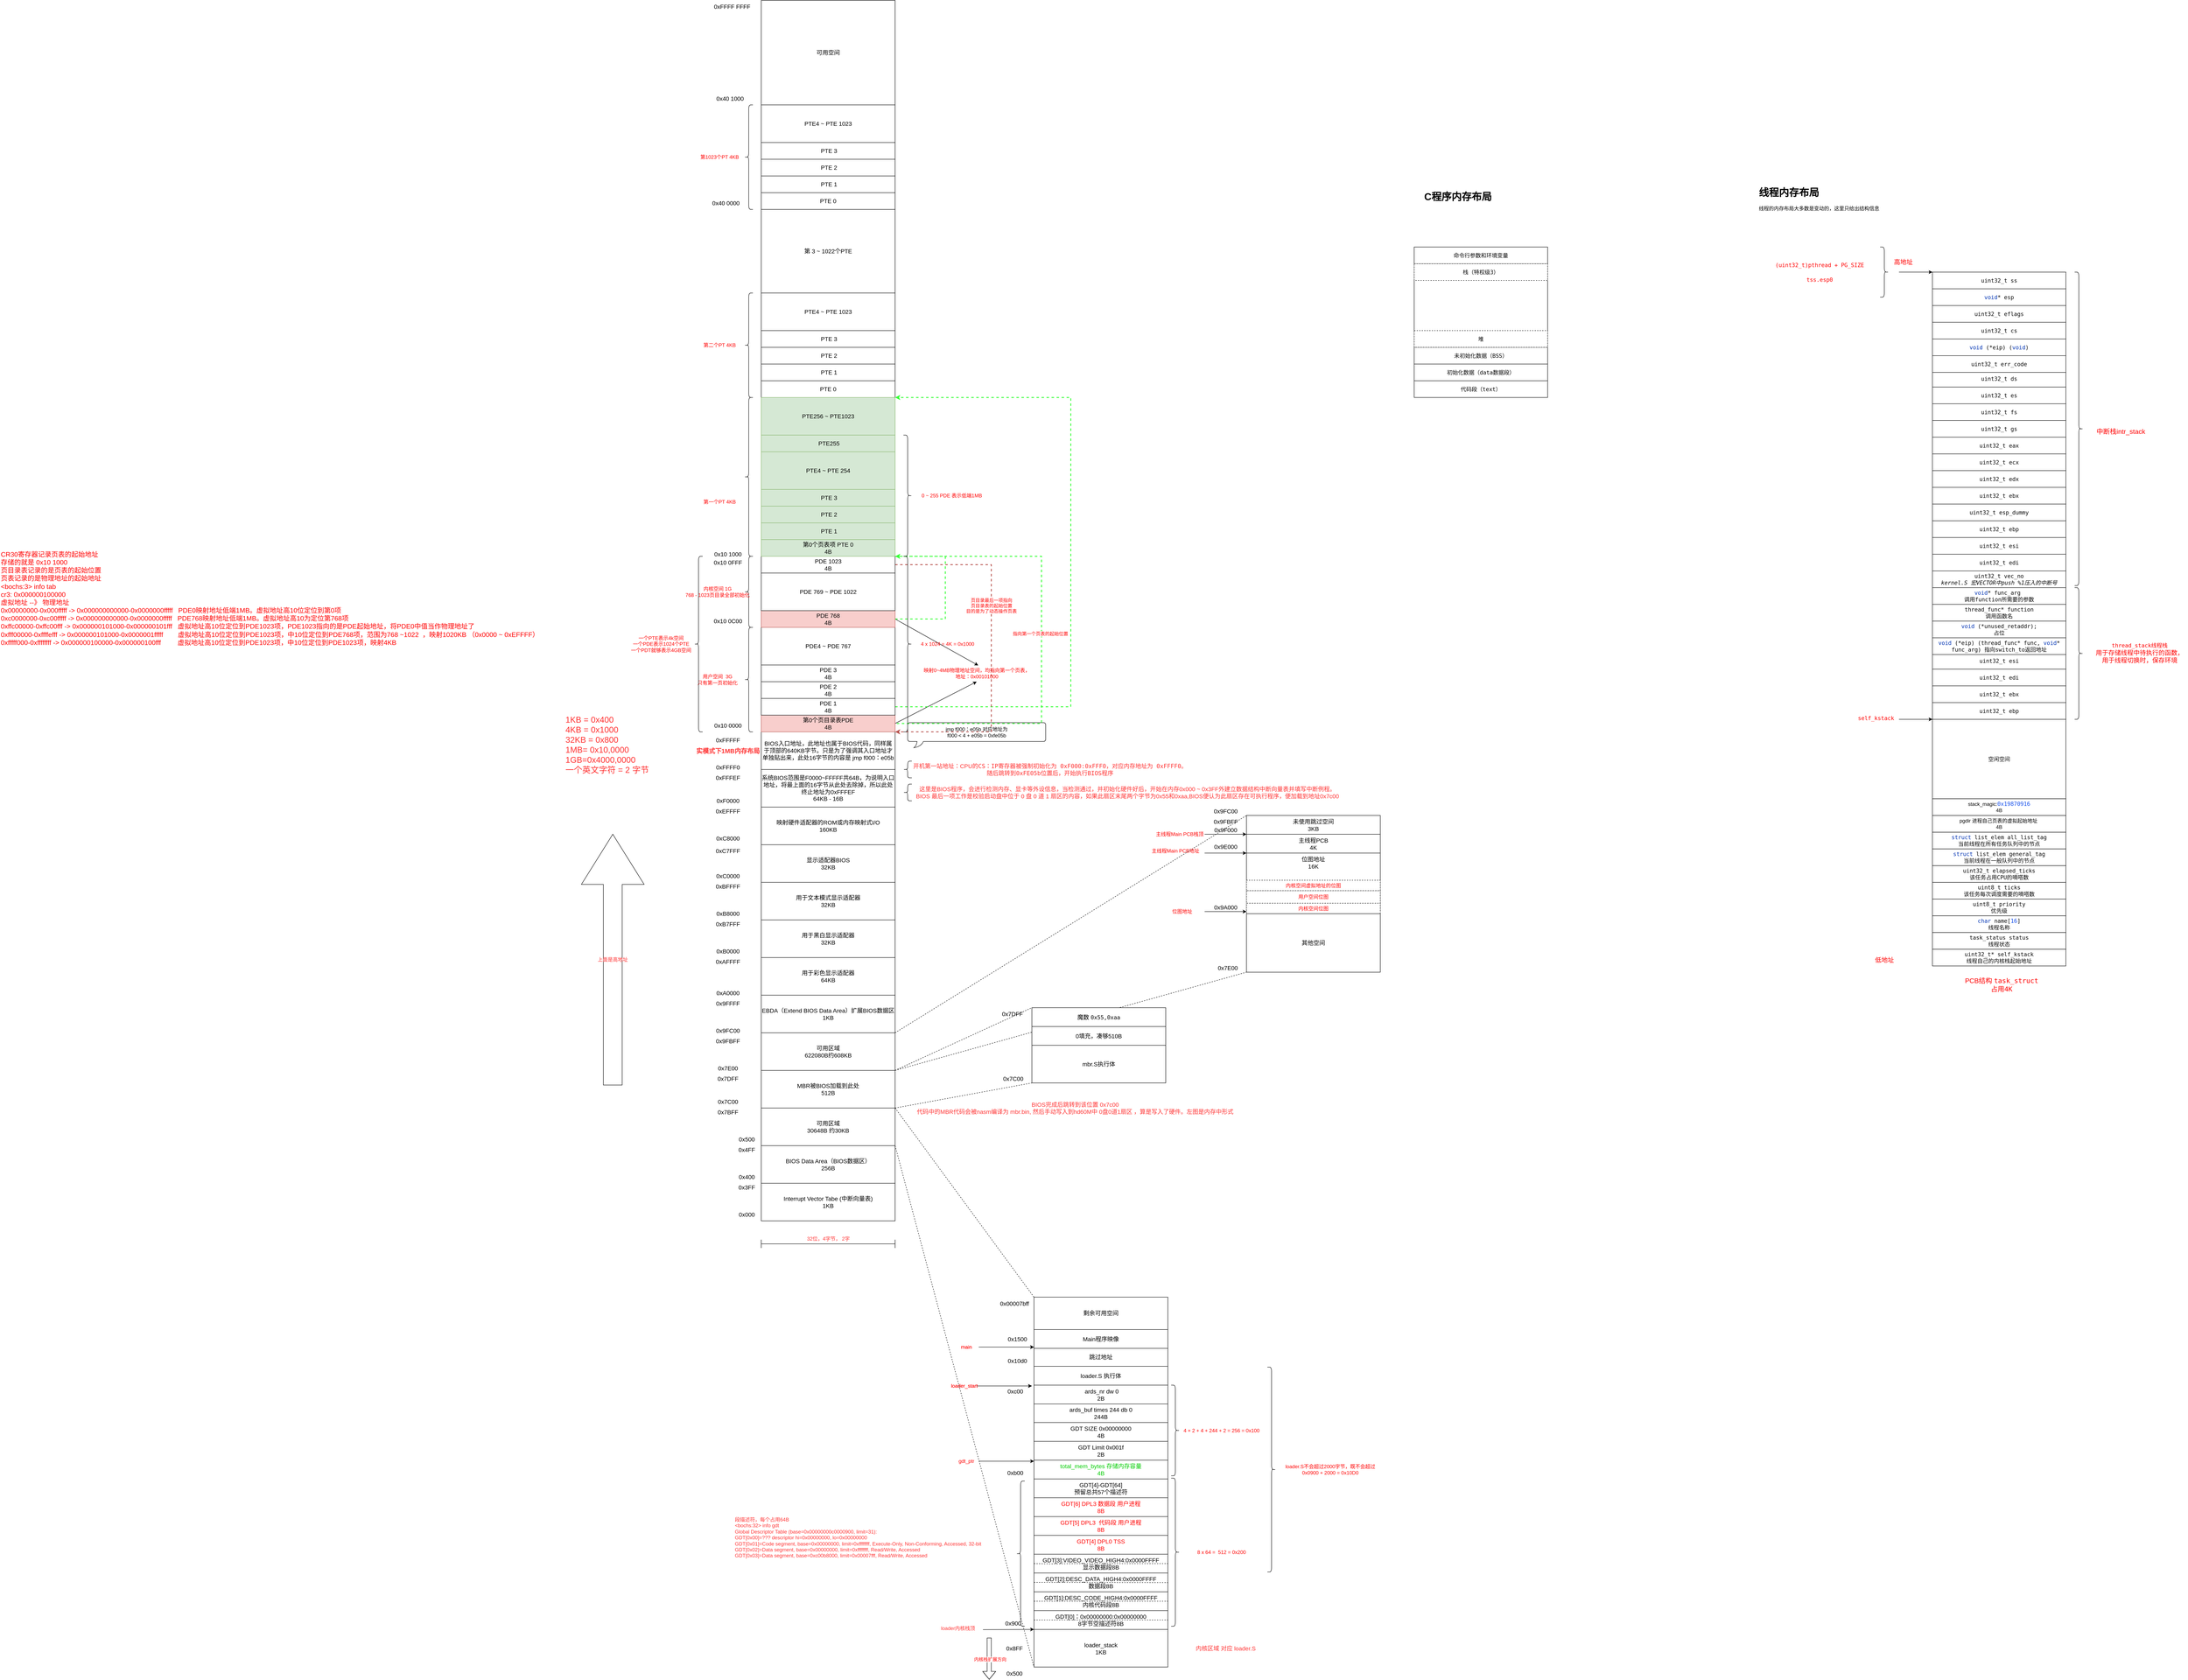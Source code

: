 <mxfile version="20.5.3" type="embed"><diagram name="Page-1" id="12NWxGoQr25tVnfTjV8N"><mxGraphModel dx="3204" dy="3258" grid="1" gridSize="10" guides="1" tooltips="1" connect="1" arrows="1" fold="1" page="1" pageScale="1" pageWidth="827" pageHeight="1169" math="0" shadow="0"><root><mxCell id="0"/><mxCell id="1" parent="0"/><mxCell id="1wO0rDWPHwuriIPUTUys-1" value="Interrupt Vector Tabe (中断向量表)&lt;br&gt;1KB" style="rounded=0;whiteSpace=wrap;html=1;fontSize=14;" parent="1" vertex="1"><mxGeometry x="200" y="560" width="320" height="90" as="geometry"/></mxCell><mxCell id="1wO0rDWPHwuriIPUTUys-2" value="0x000" style="text;html=1;align=center;verticalAlign=middle;resizable=0;points=[];autosize=1;strokeColor=none;fillColor=none;fontSize=14;" parent="1" vertex="1"><mxGeometry x="135" y="620" width="60" height="30" as="geometry"/></mxCell><mxCell id="1wO0rDWPHwuriIPUTUys-3" value="BIOS Data Area（BIOS数据区）&lt;br&gt;256B" style="rounded=0;whiteSpace=wrap;html=1;fontSize=14;" parent="1" vertex="1"><mxGeometry x="200" y="470" width="320" height="90" as="geometry"/></mxCell><mxCell id="1wO0rDWPHwuriIPUTUys-4" value="0x400" style="text;html=1;align=center;verticalAlign=middle;resizable=0;points=[];autosize=1;strokeColor=none;fillColor=none;fontSize=14;" parent="1" vertex="1"><mxGeometry x="135" y="530" width="60" height="30" as="geometry"/></mxCell><mxCell id="1wO0rDWPHwuriIPUTUys-5" value="0x3FF" style="text;html=1;align=center;verticalAlign=middle;resizable=0;points=[];autosize=1;strokeColor=none;fillColor=none;fontSize=14;" parent="1" vertex="1"><mxGeometry x="135" y="555" width="60" height="30" as="geometry"/></mxCell><mxCell id="24" style="edgeStyle=none;rounded=0;orthogonalLoop=1;jettySize=auto;html=1;exitX=1;exitY=0;exitDx=0;exitDy=0;entryX=0;entryY=0;entryDx=0;entryDy=0;dashed=1;fontColor=#FF0000;endArrow=none;endFill=0;" parent="1" source="1wO0rDWPHwuriIPUTUys-6" target="23" edge="1"><mxGeometry relative="1" as="geometry"/></mxCell><mxCell id="1wO0rDWPHwuriIPUTUys-6" value="可用区域&lt;br&gt;30648B 约30KB" style="rounded=0;whiteSpace=wrap;html=1;fontSize=14;" parent="1" vertex="1"><mxGeometry x="200" y="380" width="320" height="90" as="geometry"/></mxCell><mxCell id="32" style="edgeStyle=none;rounded=0;orthogonalLoop=1;jettySize=auto;html=1;exitX=1;exitY=1;exitDx=0;exitDy=0;entryX=0;entryY=1;entryDx=0;entryDy=0;dashed=1;fontColor=#FF0000;endArrow=none;endFill=0;" parent="1" source="1wO0rDWPHwuriIPUTUys-7" target="29" edge="1"><mxGeometry relative="1" as="geometry"/></mxCell><mxCell id="1wO0rDWPHwuriIPUTUys-7" value="MBR被BIOS加载到此处&lt;br&gt;512B" style="rounded=0;whiteSpace=wrap;html=1;fontSize=14;" parent="1" vertex="1"><mxGeometry x="200" y="290" width="320" height="90" as="geometry"/></mxCell><mxCell id="173" style="edgeStyle=none;rounded=0;orthogonalLoop=1;jettySize=auto;html=1;exitX=1;exitY=1;exitDx=0;exitDy=0;entryX=0;entryY=1;entryDx=0;entryDy=0;dashed=1;fontColor=#FF0000;endArrow=none;endFill=0;" parent="1" source="1wO0rDWPHwuriIPUTUys-8" target="171" edge="1"><mxGeometry relative="1" as="geometry"/></mxCell><mxCell id="1wO0rDWPHwuriIPUTUys-8" value="可用区域&lt;br&gt;622080B约608KB" style="rounded=0;whiteSpace=wrap;html=1;fontSize=14;" parent="1" vertex="1"><mxGeometry x="200" y="200" width="320" height="90" as="geometry"/></mxCell><mxCell id="172" style="rounded=0;orthogonalLoop=1;jettySize=auto;html=1;exitX=1;exitY=1;exitDx=0;exitDy=0;entryX=0;entryY=0;entryDx=0;entryDy=0;fontColor=#FF0000;dashed=1;endArrow=none;endFill=0;" parent="1" source="1wO0rDWPHwuriIPUTUys-9" target="147" edge="1"><mxGeometry relative="1" as="geometry"/></mxCell><mxCell id="1wO0rDWPHwuriIPUTUys-9" value="EBDA（Extend BIOS Data Area）扩展BIOS数据区&lt;br&gt;1KB" style="rounded=0;whiteSpace=wrap;html=1;fontSize=14;" parent="1" vertex="1"><mxGeometry x="200" y="110" width="320" height="90" as="geometry"/></mxCell><mxCell id="1wO0rDWPHwuriIPUTUys-10" value="用于彩色显示适配器&lt;br&gt;64KB" style="rounded=0;whiteSpace=wrap;html=1;fontSize=14;" parent="1" vertex="1"><mxGeometry x="200" y="20" width="320" height="90" as="geometry"/></mxCell><mxCell id="1wO0rDWPHwuriIPUTUys-11" value="用于黑白显示适配器&lt;br&gt;32KB" style="rounded=0;whiteSpace=wrap;html=1;fontSize=14;" parent="1" vertex="1"><mxGeometry x="200" y="-70" width="320" height="90" as="geometry"/></mxCell><mxCell id="1wO0rDWPHwuriIPUTUys-12" value="用于文本模式显示适配器&lt;br&gt;32KB" style="rounded=0;whiteSpace=wrap;html=1;fontSize=14;" parent="1" vertex="1"><mxGeometry x="200" y="-160" width="320" height="90" as="geometry"/></mxCell><mxCell id="1wO0rDWPHwuriIPUTUys-13" value="显示适配器BIOS&lt;br&gt;32KB" style="rounded=0;whiteSpace=wrap;html=1;fontSize=14;" parent="1" vertex="1"><mxGeometry x="200" y="-250" width="320" height="90" as="geometry"/></mxCell><mxCell id="1wO0rDWPHwuriIPUTUys-14" value="映射硬件适配器的ROM或内存映射式I/O&lt;br&gt;160KB" style="rounded=0;whiteSpace=wrap;html=1;fontSize=14;" parent="1" vertex="1"><mxGeometry x="200" y="-340" width="320" height="90" as="geometry"/></mxCell><mxCell id="1wO0rDWPHwuriIPUTUys-15" value="系统BIOS范围是F0000~FFFFF共64B，为说明入口地址，将最上面的16字节从此处去除掉，所以此处终止地址为0xFFFEF&lt;br&gt;64KB - 16B" style="rounded=0;whiteSpace=wrap;html=1;fontSize=14;" parent="1" vertex="1"><mxGeometry x="200" y="-430" width="320" height="90" as="geometry"/></mxCell><mxCell id="1wO0rDWPHwuriIPUTUys-16" value="BIOS入口地址，此地址也属于BIOS代码，同样属于顶部的640KB字节。只是为了强调其入口地址才单独贴出来，此处16字节的内容是 jmp f000：e05b" style="rounded=0;whiteSpace=wrap;html=1;fontSize=14;" parent="1" vertex="1"><mxGeometry x="200" y="-520" width="320" height="90" as="geometry"/></mxCell><mxCell id="1wO0rDWPHwuriIPUTUys-18" value="0x500" style="text;html=1;align=center;verticalAlign=middle;resizable=0;points=[];autosize=1;strokeColor=none;fillColor=none;fontSize=14;" parent="1" vertex="1"><mxGeometry x="135" y="440" width="60" height="30" as="geometry"/></mxCell><mxCell id="1wO0rDWPHwuriIPUTUys-19" value="0x4FF" style="text;html=1;align=center;verticalAlign=middle;resizable=0;points=[];autosize=1;strokeColor=none;fillColor=none;fontSize=14;" parent="1" vertex="1"><mxGeometry x="135" y="465" width="60" height="30" as="geometry"/></mxCell><mxCell id="1wO0rDWPHwuriIPUTUys-20" value="0x7C00" style="text;html=1;align=center;verticalAlign=middle;resizable=0;points=[];autosize=1;strokeColor=none;fillColor=none;fontSize=14;" parent="1" vertex="1"><mxGeometry x="85" y="350" width="70" height="30" as="geometry"/></mxCell><mxCell id="1wO0rDWPHwuriIPUTUys-21" value="0x7BFF" style="text;html=1;align=center;verticalAlign=middle;resizable=0;points=[];autosize=1;strokeColor=none;fillColor=none;fontSize=14;" parent="1" vertex="1"><mxGeometry x="85" y="375" width="70" height="30" as="geometry"/></mxCell><mxCell id="1wO0rDWPHwuriIPUTUys-22" value="0x9FC00" style="text;html=1;align=center;verticalAlign=middle;resizable=0;points=[];autosize=1;strokeColor=none;fillColor=none;fontSize=14;" parent="1" vertex="1"><mxGeometry x="80" y="180" width="80" height="30" as="geometry"/></mxCell><mxCell id="1wO0rDWPHwuriIPUTUys-23" value="0x9FBFF" style="text;html=1;align=center;verticalAlign=middle;resizable=0;points=[];autosize=1;strokeColor=none;fillColor=none;fontSize=14;" parent="1" vertex="1"><mxGeometry x="80" y="205" width="80" height="30" as="geometry"/></mxCell><mxCell id="1wO0rDWPHwuriIPUTUys-24" value="0xA0000" style="text;html=1;align=center;verticalAlign=middle;resizable=0;points=[];autosize=1;strokeColor=none;fillColor=none;fontSize=14;" parent="1" vertex="1"><mxGeometry x="80" y="90" width="80" height="30" as="geometry"/></mxCell><mxCell id="1wO0rDWPHwuriIPUTUys-25" value="0x9FFFF" style="text;html=1;align=center;verticalAlign=middle;resizable=0;points=[];autosize=1;strokeColor=none;fillColor=none;fontSize=14;" parent="1" vertex="1"><mxGeometry x="80" y="115" width="80" height="30" as="geometry"/></mxCell><mxCell id="1wO0rDWPHwuriIPUTUys-26" value="0xB0000" style="text;html=1;align=center;verticalAlign=middle;resizable=0;points=[];autosize=1;strokeColor=none;fillColor=none;fontSize=14;" parent="1" vertex="1"><mxGeometry x="80" y="-10" width="80" height="30" as="geometry"/></mxCell><mxCell id="1wO0rDWPHwuriIPUTUys-27" value="0xAFFFF" style="text;html=1;align=center;verticalAlign=middle;resizable=0;points=[];autosize=1;strokeColor=none;fillColor=none;fontSize=14;" parent="1" vertex="1"><mxGeometry x="80" y="15" width="80" height="30" as="geometry"/></mxCell><mxCell id="1wO0rDWPHwuriIPUTUys-28" value="0xB8000" style="text;html=1;align=center;verticalAlign=middle;resizable=0;points=[];autosize=1;strokeColor=none;fillColor=none;fontSize=14;" parent="1" vertex="1"><mxGeometry x="80" y="-100" width="80" height="30" as="geometry"/></mxCell><mxCell id="1wO0rDWPHwuriIPUTUys-29" value="0xB7FFF" style="text;html=1;align=center;verticalAlign=middle;resizable=0;points=[];autosize=1;strokeColor=none;fillColor=none;fontSize=14;" parent="1" vertex="1"><mxGeometry x="80" y="-75" width="80" height="30" as="geometry"/></mxCell><mxCell id="1wO0rDWPHwuriIPUTUys-30" value="0xC0000" style="text;html=1;align=center;verticalAlign=middle;resizable=0;points=[];autosize=1;strokeColor=none;fillColor=none;fontSize=14;" parent="1" vertex="1"><mxGeometry x="80" y="-190" width="80" height="30" as="geometry"/></mxCell><mxCell id="1wO0rDWPHwuriIPUTUys-31" value="0xBFFFF" style="text;html=1;align=center;verticalAlign=middle;resizable=0;points=[];autosize=1;strokeColor=none;fillColor=none;fontSize=14;" parent="1" vertex="1"><mxGeometry x="80" y="-165" width="80" height="30" as="geometry"/></mxCell><mxCell id="1wO0rDWPHwuriIPUTUys-36" value="0xF0000" style="text;html=1;align=center;verticalAlign=middle;resizable=0;points=[];autosize=1;strokeColor=none;fillColor=none;fontSize=14;" parent="1" vertex="1"><mxGeometry x="80" y="-370" width="80" height="30" as="geometry"/></mxCell><mxCell id="1wO0rDWPHwuriIPUTUys-37" value="0xEFFFF" style="text;html=1;align=center;verticalAlign=middle;resizable=0;points=[];autosize=1;strokeColor=none;fillColor=none;fontSize=14;" parent="1" vertex="1"><mxGeometry x="80" y="-345" width="80" height="30" as="geometry"/></mxCell><mxCell id="1wO0rDWPHwuriIPUTUys-38" value="0xFFFF0" style="text;html=1;align=center;verticalAlign=middle;resizable=0;points=[];autosize=1;strokeColor=none;fillColor=none;fontSize=14;" parent="1" vertex="1"><mxGeometry x="80" y="-450" width="80" height="30" as="geometry"/></mxCell><mxCell id="1wO0rDWPHwuriIPUTUys-39" value="0xFFFEF" style="text;html=1;align=center;verticalAlign=middle;resizable=0;points=[];autosize=1;strokeColor=none;fillColor=none;fontSize=14;" parent="1" vertex="1"><mxGeometry x="80" y="-425" width="80" height="30" as="geometry"/></mxCell><mxCell id="1wO0rDWPHwuriIPUTUys-41" value="0xFFFFF" style="text;html=1;align=center;verticalAlign=middle;resizable=0;points=[];autosize=1;strokeColor=none;fillColor=none;fontSize=14;" parent="1" vertex="1"><mxGeometry x="80" y="-515" width="80" height="30" as="geometry"/></mxCell><mxCell id="1wO0rDWPHwuriIPUTUys-43" value="0xC7FFF" style="text;html=1;align=center;verticalAlign=middle;resizable=0;points=[];autosize=1;strokeColor=none;fillColor=none;fontSize=14;" parent="1" vertex="1"><mxGeometry x="80" y="-250" width="80" height="30" as="geometry"/></mxCell><mxCell id="1wO0rDWPHwuriIPUTUys-47" value="0x7E00" style="text;html=1;align=center;verticalAlign=middle;resizable=0;points=[];autosize=1;strokeColor=none;fillColor=none;fontSize=14;" parent="1" vertex="1"><mxGeometry x="85" y="270" width="70" height="30" as="geometry"/></mxCell><mxCell id="1wO0rDWPHwuriIPUTUys-48" value="0x7DFF" style="text;html=1;align=center;verticalAlign=middle;resizable=0;points=[];autosize=1;strokeColor=none;fillColor=none;fontSize=14;" parent="1" vertex="1"><mxGeometry x="85" y="295" width="70" height="30" as="geometry"/></mxCell><mxCell id="1wO0rDWPHwuriIPUTUys-49" value="0xC8000" style="text;html=1;align=center;verticalAlign=middle;resizable=0;points=[];autosize=1;strokeColor=none;fillColor=none;fontSize=14;" parent="1" vertex="1"><mxGeometry x="80" y="-280" width="80" height="30" as="geometry"/></mxCell><mxCell id="1wO0rDWPHwuriIPUTUys-50" value="&lt;font color=&quot;#ff3333&quot; style=&quot;font-size: 15px;&quot;&gt;&lt;b&gt;实模式下1MB内存布局&lt;/b&gt;&lt;/font&gt;" style="text;html=1;align=center;verticalAlign=middle;resizable=0;points=[];autosize=1;strokeColor=none;fillColor=none;" parent="1" vertex="1"><mxGeometry x="30" y="-490" width="180" height="30" as="geometry"/></mxCell><mxCell id="1wO0rDWPHwuriIPUTUys-55" value="" style="shape=curlyBracket;whiteSpace=wrap;html=1;rounded=1;labelPosition=left;verticalLabelPosition=middle;align=right;verticalAlign=middle;" parent="1" vertex="1"><mxGeometry x="540" y="-450" width="20" height="40" as="geometry"/></mxCell><mxCell id="1wO0rDWPHwuriIPUTUys-56" value="&lt;font style=&quot;font-size: 14px;&quot;&gt;开机第一站地址：CPU&lt;span style=&quot;border-color: var(--border-color); text-align: left; font-size: 14px; font-family: 宋体, monospace;&quot;&gt;的&lt;/span&gt;&lt;span style=&quot;border-color: var(--border-color); text-align: left; background-color: rgb(255, 255, 255); font-family: &amp;quot;JetBrains Mono&amp;quot;, monospace; font-size: 14px;&quot;&gt;CS&lt;/span&gt;&lt;span style=&quot;border-color: var(--border-color); text-align: left; font-size: 14px; font-family: 宋体, monospace;&quot;&gt;：&lt;/span&gt;&lt;span style=&quot;border-color: var(--border-color); text-align: left; background-color: rgb(255, 255, 255); font-family: &amp;quot;JetBrains Mono&amp;quot;, monospace; font-size: 14px;&quot;&gt;IP&lt;/span&gt;&lt;span style=&quot;border-color: var(--border-color); text-align: left; font-size: 14px; font-family: 宋体, monospace;&quot;&gt;寄存器被强制初始化为&lt;/span&gt;&lt;span style=&quot;border-color: var(--border-color); text-align: left; background-color: rgb(255, 255, 255); font-family: &amp;quot;JetBrains Mono&amp;quot;, monospace; font-size: 14px;&quot;&gt;&amp;nbsp;0xF000:0xFFF0&lt;/span&gt;&lt;span style=&quot;border-color: var(--border-color); text-align: left; font-size: 14px; font-family: 宋体, monospace;&quot;&gt;，对应内存地址为&lt;/span&gt;&lt;span style=&quot;border-color: var(--border-color); text-align: left; background-color: rgb(255, 255, 255); font-family: &amp;quot;JetBrains Mono&amp;quot;, monospace; font-size: 14px;&quot;&gt;&amp;nbsp;0xFFFF0。&lt;br style=&quot;font-size: 14px;&quot;&gt;随后跳转到0xFE05b位置后，开始执行BIOS程序&lt;br style=&quot;font-size: 14px;&quot;&gt;&lt;/span&gt;&lt;/font&gt;" style="text;html=1;align=center;verticalAlign=middle;resizable=0;points=[];autosize=1;strokeColor=none;fillColor=none;fontColor=#FF3333;fontSize=14;" parent="1" vertex="1"><mxGeometry x="560" y="-455" width="660" height="50" as="geometry"/></mxCell><mxCell id="1wO0rDWPHwuriIPUTUys-57" value="jmp f000：e05b 对应地址为&lt;br&gt;f000 &amp;lt; 4 + e05b = 0xfe05b" style="whiteSpace=wrap;html=1;shape=mxgraph.basic.roundRectCallout;dx=30;dy=15;size=5;boundedLbl=1;" parent="1" vertex="1"><mxGeometry x="550" y="-542" width="330" height="60" as="geometry"/></mxCell><mxCell id="1wO0rDWPHwuriIPUTUys-59" value="" style="shape=curlyBracket;whiteSpace=wrap;html=1;rounded=1;labelPosition=left;verticalLabelPosition=middle;align=right;verticalAlign=middle;" parent="1" vertex="1"><mxGeometry x="540" y="-395" width="20" height="40" as="geometry"/></mxCell><mxCell id="1wO0rDWPHwuriIPUTUys-61" value="这里是BIOS程序，会进行检测内存、显卡等外设信息，当检测通过，并初始化硬件好后，开始在内存0x000 ~ 0x3FF外建立数据结构中断向量表并填写中断例程。&lt;br style=&quot;font-size: 14px;&quot;&gt;BIOS 最后一项工作是校验启动盘中位于 0 盘 0 道 1 扇区的内容，如果此扇区末尾两个字节为0x55和0xaa,BIOS便认为此扇区存在可执行程序，便加载到地址0x7c00" style="text;html=1;align=center;verticalAlign=middle;resizable=0;points=[];autosize=1;strokeColor=none;fillColor=none;fontColor=#FF3333;fontSize=14;" parent="1" vertex="1"><mxGeometry x="560" y="-400" width="1030" height="50" as="geometry"/></mxCell><mxCell id="1wO0rDWPHwuriIPUTUys-65" value="&lt;font style=&quot;font-size: 14px;&quot; color=&quot;#ff3333&quot;&gt;BIOS完成后跳转到该位置 0x7c00&lt;br&gt;代码中的MBR代码会被nasm编译为 mbr.bin, 然后手动写入到hd60M中 0盘0道1扇区 ，算是写入了硬件。左图是内存中形式&lt;br&gt;&lt;/font&gt;" style="text;html=1;align=center;verticalAlign=middle;resizable=0;points=[];autosize=1;strokeColor=none;fillColor=none;" parent="1" vertex="1"><mxGeometry x="560" y="355" width="780" height="50" as="geometry"/></mxCell><mxCell id="1wO0rDWPHwuriIPUTUys-66" value="&lt;font color=&quot;#ff3333&quot; style=&quot;font-size: 20px;&quot;&gt;1KB = 0x400 &lt;br&gt;4KB = 0x1000&lt;br&gt;32KB = 0x800&lt;br&gt;1MB= 0x10,0000&lt;br&gt;1GB=0x4000,0000&lt;br&gt;一个英文字符 = 2 字节&lt;br&gt;&lt;/font&gt;" style="text;html=1;align=left;verticalAlign=middle;resizable=0;points=[];autosize=1;strokeColor=none;fillColor=none;" parent="1" vertex="1"><mxGeometry x="-270" y="-570" width="220" height="160" as="geometry"/></mxCell><mxCell id="1wO0rDWPHwuriIPUTUys-67" value="&lt;font color=&quot;#ff3333&quot;&gt;上面是高地址&lt;/font&gt;" style="shape=singleArrow;direction=north;whiteSpace=wrap;html=1;" parent="1" vertex="1"><mxGeometry x="-230" y="-275" width="150" height="600" as="geometry"/></mxCell><mxCell id="1wO0rDWPHwuriIPUTUys-69" value="GDT[0]：0x00000000:0x00000000&lt;br&gt;8字节空描述符8B" style="rounded=0;whiteSpace=wrap;html=1;fontSize=14;" parent="1" vertex="1"><mxGeometry x="852" y="1582.5" width="320" height="45" as="geometry"/></mxCell><mxCell id="1wO0rDWPHwuriIPUTUys-70" value="0x900" style="text;html=1;align=center;verticalAlign=middle;resizable=0;points=[];autosize=1;strokeColor=none;fillColor=none;fontSize=14;" parent="1" vertex="1"><mxGeometry x="772" y="1597.5" width="60" height="30" as="geometry"/></mxCell><mxCell id="1wO0rDWPHwuriIPUTUys-71" value="&lt;font color=&quot;#ff3333&quot;&gt;内核区域 对应 loader.S&lt;/font&gt;" style="text;html=1;align=center;verticalAlign=middle;resizable=0;points=[];autosize=1;strokeColor=none;fillColor=none;fontSize=14;" parent="1" vertex="1"><mxGeometry x="1225" y="1657.5" width="170" height="30" as="geometry"/></mxCell><mxCell id="1wO0rDWPHwuriIPUTUys-73" value="loader_stack&lt;br&gt;1KB" style="rounded=0;whiteSpace=wrap;html=1;fontSize=14;" parent="1" vertex="1"><mxGeometry x="852" y="1627.5" width="320" height="90" as="geometry"/></mxCell><mxCell id="1wO0rDWPHwuriIPUTUys-74" value="loader内核栈顶" style="text;html=1;align=center;verticalAlign=middle;resizable=0;points=[];autosize=1;strokeColor=none;fillColor=none;fontColor=#FF3333;" parent="1" vertex="1"><mxGeometry x="620" y="1610" width="100" height="30" as="geometry"/></mxCell><mxCell id="1wO0rDWPHwuriIPUTUys-75" value="" style="endArrow=classic;html=1;rounded=0;entryX=0;entryY=0;entryDx=0;entryDy=0;" parent="1" target="1wO0rDWPHwuriIPUTUys-73" edge="1"><mxGeometry width="50" height="50" relative="1" as="geometry"><mxPoint x="730" y="1628" as="sourcePoint"/><mxPoint x="745" y="1715" as="targetPoint"/></mxGeometry></mxCell><mxCell id="1wO0rDWPHwuriIPUTUys-78" value="0x500" style="text;html=1;align=center;verticalAlign=middle;resizable=0;points=[];autosize=1;strokeColor=none;fillColor=none;fontSize=14;" parent="1" vertex="1"><mxGeometry x="775" y="1717.5" width="60" height="30" as="geometry"/></mxCell><mxCell id="1wO0rDWPHwuriIPUTUys-80" value="GDT[1]:DESC_CODE_HIGH4:0x0000FFFF&lt;br&gt;内核代码段8B" style="rounded=0;whiteSpace=wrap;html=1;fontSize=14;" parent="1" vertex="1"><mxGeometry x="852" y="1537.5" width="320" height="45" as="geometry"/></mxCell><mxCell id="1wO0rDWPHwuriIPUTUys-81" value="GDT[2]:DESC_DATA_HIGH4:0x0000FFFF&lt;br&gt;数据段8B" style="rounded=0;whiteSpace=wrap;html=1;fontSize=14;" parent="1" vertex="1"><mxGeometry x="852" y="1492.5" width="320" height="45" as="geometry"/></mxCell><mxCell id="1wO0rDWPHwuriIPUTUys-82" value="GDT[3]:VIDEO_VIDEO_HIGH4:0x0000FFFF&lt;br&gt;显示数据段8B" style="rounded=0;whiteSpace=wrap;html=1;fontSize=14;" parent="1" vertex="1"><mxGeometry x="852" y="1447.5" width="320" height="45" as="geometry"/></mxCell><mxCell id="1wO0rDWPHwuriIPUTUys-83" value="" style="shape=crossbar;whiteSpace=wrap;html=1;rounded=1;" parent="1" vertex="1"><mxGeometry x="200" y="695" width="320" height="20" as="geometry"/></mxCell><mxCell id="1wO0rDWPHwuriIPUTUys-84" value="&lt;font color=&quot;#ff3333&quot;&gt;32位，4字节， 2字&lt;/font&gt;" style="text;html=1;align=center;verticalAlign=middle;resizable=0;points=[];autosize=1;strokeColor=none;fillColor=none;" parent="1" vertex="1"><mxGeometry x="295" y="677.5" width="130" height="30" as="geometry"/></mxCell><mxCell id="1wO0rDWPHwuriIPUTUys-86" style="edgeStyle=none;rounded=0;orthogonalLoop=1;jettySize=auto;html=1;exitX=0;exitY=0.5;exitDx=0;exitDy=0;entryX=1;entryY=0.5;entryDx=0;entryDy=0;dashed=1;strokeColor=default;endArrow=none;endFill=0;" parent="1" source="1wO0rDWPHwuriIPUTUys-82" target="1wO0rDWPHwuriIPUTUys-82" edge="1"><mxGeometry relative="1" as="geometry"><Array as="points"><mxPoint x="890" y="1470.5"/><mxPoint x="950" y="1470"/></Array></mxGeometry></mxCell><mxCell id="1wO0rDWPHwuriIPUTUys-87" style="edgeStyle=none;rounded=0;orthogonalLoop=1;jettySize=auto;html=1;exitX=0;exitY=0.5;exitDx=0;exitDy=0;" parent="1" source="1wO0rDWPHwuriIPUTUys-81" target="1wO0rDWPHwuriIPUTUys-81" edge="1"><mxGeometry relative="1" as="geometry"/></mxCell><mxCell id="1wO0rDWPHwuriIPUTUys-88" style="edgeStyle=none;rounded=0;orthogonalLoop=1;jettySize=auto;html=1;exitX=0;exitY=0.5;exitDx=0;exitDy=0;dashed=1;endArrow=none;endFill=0;" parent="1" source="1wO0rDWPHwuriIPUTUys-81" target="1wO0rDWPHwuriIPUTUys-81" edge="1"><mxGeometry relative="1" as="geometry"><Array as="points"><mxPoint x="1165" y="1515.5"/></Array></mxGeometry></mxCell><mxCell id="1wO0rDWPHwuriIPUTUys-89" style="edgeStyle=none;rounded=0;orthogonalLoop=1;jettySize=auto;html=1;exitX=0;exitY=0.5;exitDx=0;exitDy=0;entryX=1;entryY=0.5;entryDx=0;entryDy=0;dashed=1;endArrow=none;endFill=0;" parent="1" source="1wO0rDWPHwuriIPUTUys-80" target="1wO0rDWPHwuriIPUTUys-80" edge="1"><mxGeometry relative="1" as="geometry"/></mxCell><mxCell id="1wO0rDWPHwuriIPUTUys-90" style="edgeStyle=none;rounded=0;orthogonalLoop=1;jettySize=auto;html=1;exitX=0;exitY=0.5;exitDx=0;exitDy=0;" parent="1" source="1wO0rDWPHwuriIPUTUys-69" target="1wO0rDWPHwuriIPUTUys-69" edge="1"><mxGeometry relative="1" as="geometry"/></mxCell><mxCell id="1wO0rDWPHwuriIPUTUys-91" style="edgeStyle=none;rounded=0;orthogonalLoop=1;jettySize=auto;html=1;exitX=0;exitY=0.5;exitDx=0;exitDy=0;" parent="1" source="1wO0rDWPHwuriIPUTUys-69" target="1wO0rDWPHwuriIPUTUys-69" edge="1"><mxGeometry relative="1" as="geometry"/></mxCell><mxCell id="1wO0rDWPHwuriIPUTUys-92" style="rounded=0;orthogonalLoop=1;jettySize=auto;html=1;exitX=0;exitY=0.5;exitDx=0;exitDy=0;dashed=1;endArrow=none;endFill=0;" parent="1" source="1wO0rDWPHwuriIPUTUys-69" target="1wO0rDWPHwuriIPUTUys-69" edge="1"><mxGeometry relative="1" as="geometry"/></mxCell><mxCell id="1wO0rDWPHwuriIPUTUys-93" value="" style="shape=curlyBracket;whiteSpace=wrap;html=1;rounded=1;labelPosition=left;verticalLabelPosition=middle;align=right;verticalAlign=middle;" parent="1" vertex="1"><mxGeometry x="810" y="1272.5" width="20" height="347.5" as="geometry"/></mxCell><mxCell id="1wO0rDWPHwuriIPUTUys-94" value="&lt;div style=&quot;&quot;&gt;&lt;span style=&quot;color: rgb(255, 51, 51); background-color: initial;&quot;&gt;段描述符，每个占用64B&lt;/span&gt;&lt;/div&gt;&lt;font color=&quot;#ff3333&quot;&gt;&lt;div&gt;&amp;lt;bochs:32&amp;gt; info gdt&lt;/div&gt;&lt;div&gt;&lt;div&gt;Global Descriptor Table (base=0x00000000c0000900, limit=31):&lt;/div&gt;&lt;div&gt;GDT[0x00]=??? descriptor hi=0x00000000, lo=0x00000000&lt;/div&gt;&lt;div&gt;GDT[0x01]=Code segment, base=0x00000000, limit=0xffffffff, Execute-Only, Non-Conforming, Accessed, 32-bit&lt;/div&gt;&lt;div&gt;GDT[0x02]=Data segment, base=0x00000000, limit=0xffffffff, Read/Write, Accessed&lt;/div&gt;&lt;div&gt;GDT[0x03]=Data segment, base=0xc00b8000, limit=0x00007fff, Read/Write, Accessed&lt;/div&gt;&lt;/div&gt;&lt;div&gt;&lt;br&gt;&lt;/div&gt;&lt;/font&gt;" style="text;html=1;align=left;verticalAlign=middle;resizable=0;points=[];autosize=1;strokeColor=none;fillColor=none;" parent="1" vertex="1"><mxGeometry x="135" y="1350" width="610" height="130" as="geometry"/></mxCell><mxCell id="1wO0rDWPHwuriIPUTUys-96" value="GDT[4]-GDT[64]&lt;br&gt;预留总共57个描述符" style="rounded=0;whiteSpace=wrap;html=1;fontSize=14;" parent="1" vertex="1"><mxGeometry x="852" y="1267.5" width="320" height="45" as="geometry"/></mxCell><mxCell id="4" style="edgeStyle=none;rounded=0;orthogonalLoop=1;jettySize=auto;html=1;exitX=0;exitY=0.5;exitDx=0;exitDy=0;" parent="1" source="1wO0rDWPHwuriIPUTUys-69" target="1wO0rDWPHwuriIPUTUys-69" edge="1"><mxGeometry relative="1" as="geometry"/></mxCell><mxCell id="5" style="edgeStyle=none;rounded=0;orthogonalLoop=1;jettySize=auto;html=1;exitX=0;exitY=0.5;exitDx=0;exitDy=0;entryX=1;entryY=0.5;entryDx=0;entryDy=0;endArrow=none;endFill=0;dashed=1;" parent="1" source="1wO0rDWPHwuriIPUTUys-69" target="1wO0rDWPHwuriIPUTUys-69" edge="1"><mxGeometry relative="1" as="geometry"/></mxCell><mxCell id="6" value="GDT Limit 0x001f&lt;br&gt;2B" style="rounded=0;whiteSpace=wrap;html=1;fontSize=14;" parent="1" vertex="1"><mxGeometry x="852" y="1177.5" width="320" height="45" as="geometry"/></mxCell><mxCell id="7" value="GDT SIZE 0x00000000&lt;br&gt;4B" style="rounded=0;whiteSpace=wrap;html=1;fontSize=14;" parent="1" vertex="1"><mxGeometry x="852" y="1132.5" width="320" height="45" as="geometry"/></mxCell><mxCell id="8" value="" style="endArrow=classic;html=1;rounded=0;entryX=0;entryY=0;entryDx=0;entryDy=0;" parent="1" edge="1"><mxGeometry width="50" height="50" relative="1" as="geometry"><mxPoint x="720" y="1225" as="sourcePoint"/><mxPoint x="852.0" y="1225" as="targetPoint"/></mxGeometry></mxCell><mxCell id="9" value="gdt_ptr" style="text;html=1;align=center;verticalAlign=middle;resizable=0;points=[];autosize=1;strokeColor=none;fillColor=none;fontColor=#FF0000;" parent="1" vertex="1"><mxGeometry x="660" y="1210" width="60" height="30" as="geometry"/></mxCell><mxCell id="10" value="&lt;font color=&quot;#00cc00&quot;&gt;total_mem_bytes 存储内存容量&lt;br&gt;4B&lt;/font&gt;" style="rounded=0;whiteSpace=wrap;html=1;fontSize=14;" parent="1" vertex="1"><mxGeometry x="852" y="1222.5" width="320" height="45" as="geometry"/></mxCell><mxCell id="26" value="&lt;div&gt;loader.S不会超过2000字节，既不会超过&lt;/div&gt;&lt;div&gt;0x0900 + 2000 = 0x10D0&lt;/div&gt;" style="text;html=1;align=center;verticalAlign=middle;resizable=0;points=[];autosize=1;strokeColor=none;fillColor=none;fontColor=#FF0000;" parent="1" vertex="1"><mxGeometry x="1440" y="1225" width="240" height="40" as="geometry"/></mxCell><mxCell id="27" value="" style="shape=curlyBracket;whiteSpace=wrap;html=1;rounded=1;flipH=1;labelPosition=right;verticalLabelPosition=middle;align=left;verticalAlign=middle;fontColor=#FF0000;" parent="1" vertex="1"><mxGeometry x="1410" y="1000" width="20" height="490" as="geometry"/></mxCell><mxCell id="29" value="mbr.S执行体" style="rounded=0;whiteSpace=wrap;html=1;fontSize=14;" parent="1" vertex="1"><mxGeometry x="847" y="230" width="320" height="90" as="geometry"/></mxCell><mxCell id="30" value="0x7C00" style="text;html=1;align=center;verticalAlign=middle;resizable=0;points=[];autosize=1;strokeColor=none;fillColor=none;fontSize=14;" parent="1" vertex="1"><mxGeometry x="767" y="295" width="70" height="30" as="geometry"/></mxCell><mxCell id="31" value="0填充，凑够510B" style="rounded=0;whiteSpace=wrap;html=1;fontSize=14;" parent="1" vertex="1"><mxGeometry x="847" y="185" width="320" height="45" as="geometry"/></mxCell><mxCell id="33" value="魔数&amp;nbsp;&lt;span style=&quot;background-color: rgb(255, 255, 255); color: rgb(8, 8, 8); font-family: &amp;quot;JetBrains Mono&amp;quot;, monospace; font-size: 9.8pt;&quot;&gt;0x55,0xaa&lt;/span&gt;" style="rounded=0;whiteSpace=wrap;html=1;fontSize=14;" parent="1" vertex="1"><mxGeometry x="847" y="140" width="320" height="45" as="geometry"/></mxCell><mxCell id="35" value="0x7DFF" style="text;html=1;align=center;verticalAlign=middle;resizable=0;points=[];autosize=1;strokeColor=none;fillColor=none;fontSize=14;" parent="1" vertex="1"><mxGeometry x="765" y="140" width="70" height="30" as="geometry"/></mxCell><mxCell id="36" value="" style="edgeStyle=none;rounded=0;orthogonalLoop=1;jettySize=auto;html=1;exitX=1;exitY=1;exitDx=0;exitDy=0;entryX=0;entryY=0;entryDx=0;entryDy=0;dashed=1;fontColor=#FF0000;endArrow=none;endFill=0;" parent="1" source="1wO0rDWPHwuriIPUTUys-8" target="33" edge="1"><mxGeometry relative="1" as="geometry"><mxPoint x="520" y="290" as="sourcePoint"/><mxPoint x="847" y="140" as="targetPoint"/></mxGeometry></mxCell><mxCell id="38" value="ards_buf times 244 db 0&lt;br&gt;244B" style="rounded=0;whiteSpace=wrap;html=1;fontSize=14;" parent="1" vertex="1"><mxGeometry x="852" y="1087.5" width="320" height="45" as="geometry"/></mxCell><mxCell id="39" value="&amp;nbsp;ards_nr dw 0&lt;br&gt;2B" style="rounded=0;whiteSpace=wrap;html=1;fontSize=14;" parent="1" vertex="1"><mxGeometry x="852" y="1043" width="320" height="45" as="geometry"/></mxCell><mxCell id="41" value="" style="group" parent="1" vertex="1" connectable="0"><mxGeometry x="640" y="998" width="532" height="62" as="geometry"/></mxCell><mxCell id="21" value="loader.S 执行体" style="rounded=0;whiteSpace=wrap;html=1;fontSize=14;" parent="41" vertex="1"><mxGeometry x="212" width="320" height="45" as="geometry"/></mxCell><mxCell id="37" value="" style="group" parent="41" vertex="1" connectable="0"><mxGeometry y="32" width="207.0" height="30" as="geometry"/></mxCell><mxCell id="11" value="" style="endArrow=classic;html=1;rounded=0;entryX=0;entryY=0;entryDx=0;entryDy=0;" parent="37" edge="1"><mxGeometry width="50" height="50" relative="1" as="geometry"><mxPoint x="75" y="15" as="sourcePoint"/><mxPoint x="207.0" y="15" as="targetPoint"/></mxGeometry></mxCell><mxCell id="12" value="loader_start" style="text;html=1;align=center;verticalAlign=middle;resizable=0;points=[];autosize=1;strokeColor=none;fillColor=none;fontColor=#FF0000;" parent="37" vertex="1"><mxGeometry width="90" height="30" as="geometry"/></mxCell><mxCell id="130" value="" style="endArrow=classic;html=1;rounded=0;entryX=0;entryY=0;entryDx=0;entryDy=0;" parent="41" edge="1"><mxGeometry width="50" height="50" relative="1" as="geometry"><mxPoint x="80" y="-46" as="sourcePoint"/><mxPoint x="212" y="-46" as="targetPoint"/></mxGeometry></mxCell><mxCell id="131" value="main" style="text;html=1;align=center;verticalAlign=middle;resizable=0;points=[];autosize=1;strokeColor=none;fillColor=none;fontColor=#FF0000;" parent="41" vertex="1"><mxGeometry x="25" y="-61" width="50" height="30" as="geometry"/></mxCell><mxCell id="42" value="" style="group" parent="1" vertex="1" connectable="0"><mxGeometry x="760" y="832.5" width="412" height="77.5" as="geometry"/></mxCell><mxCell id="23" value="剩余可用空间" style="rounded=0;whiteSpace=wrap;html=1;fontSize=14;" parent="42" vertex="1"><mxGeometry x="92" width="320" height="77.5" as="geometry"/></mxCell><mxCell id="28" value="0x00007bff" style="text;html=1;align=center;verticalAlign=middle;resizable=0;points=[];autosize=1;strokeColor=none;fillColor=none;fontSize=14;" parent="42" vertex="1"><mxGeometry width="90" height="30" as="geometry"/></mxCell><mxCell id="43" value="0xc00" style="text;html=1;align=center;verticalAlign=middle;resizable=0;points=[];autosize=1;strokeColor=none;fillColor=none;fontSize=14;" parent="1" vertex="1"><mxGeometry x="777" y="1043" width="60" height="30" as="geometry"/></mxCell><mxCell id="44" value="" style="shape=curlyBracket;whiteSpace=wrap;html=1;rounded=1;flipH=1;labelPosition=right;verticalLabelPosition=middle;align=left;verticalAlign=middle;fontColor=#FF0000;" parent="1" vertex="1"><mxGeometry x="1180" y="1043" width="20" height="217" as="geometry"/></mxCell><mxCell id="45" value="&lt;font color=&quot;#ff0000&quot;&gt;4 + 2 + 4 + 244 + 2 = 256 = 0x100&lt;/font&gt;" style="text;html=1;align=center;verticalAlign=middle;resizable=0;points=[];autosize=1;strokeColor=none;fillColor=none;" parent="1" vertex="1"><mxGeometry x="1200" y="1136.5" width="200" height="30" as="geometry"/></mxCell><mxCell id="46" value="" style="shape=curlyBracket;whiteSpace=wrap;html=1;rounded=1;flipH=1;labelPosition=right;verticalLabelPosition=middle;align=left;verticalAlign=middle;fontColor=#FF0000;" parent="1" vertex="1"><mxGeometry x="1180" y="1265.5" width="20" height="354.5" as="geometry"/></mxCell><mxCell id="1wO0rDWPHwuriIPUTUys-79" value="0x8FF" style="text;html=1;align=center;verticalAlign=middle;resizable=0;points=[];autosize=1;strokeColor=none;fillColor=none;fontSize=14;" parent="1" vertex="1"><mxGeometry x="775" y="1657.5" width="60" height="30" as="geometry"/></mxCell><mxCell id="47" value="" style="edgeStyle=none;rounded=0;orthogonalLoop=1;jettySize=auto;html=1;exitX=1;exitY=1;exitDx=0;exitDy=0;entryX=0;entryY=1;entryDx=0;entryDy=0;dashed=1;fontColor=#FF0000;endArrow=none;endFill=0;" parent="1" source="1wO0rDWPHwuriIPUTUys-6" target="1wO0rDWPHwuriIPUTUys-73" edge="1"><mxGeometry relative="1" as="geometry"><mxPoint x="520" y="470" as="sourcePoint"/><mxPoint x="852" y="1172.5" as="targetPoint"/></mxGeometry></mxCell><mxCell id="50" value="8 x 64 =&amp;nbsp; 512 = 0x200" style="text;html=1;align=center;verticalAlign=middle;resizable=0;points=[];autosize=1;strokeColor=none;fillColor=none;fontColor=#FF0000;" parent="1" vertex="1"><mxGeometry x="1230" y="1427.75" width="140" height="30" as="geometry"/></mxCell><mxCell id="77" style="rounded=0;orthogonalLoop=1;jettySize=auto;html=1;exitX=1;exitY=0.5;exitDx=0;exitDy=0;fontColor=#FF0000;endArrow=classic;endFill=1;" parent="1" source="51" edge="1"><mxGeometry relative="1" as="geometry"><mxPoint x="715" y="-640" as="targetPoint"/></mxGeometry></mxCell><mxCell id="109" style="edgeStyle=orthogonalEdgeStyle;rounded=0;orthogonalLoop=1;jettySize=auto;html=1;exitX=1;exitY=0.5;exitDx=0;exitDy=0;entryX=1;entryY=0;entryDx=0;entryDy=0;dashed=1;fontColor=#FF0000;endArrow=classic;endFill=1;strokeColor=#33FF33;strokeWidth=2;" parent="1" edge="1"><mxGeometry relative="1" as="geometry"><mxPoint x="500" y="-540" as="sourcePoint"/><mxPoint x="500" y="-940" as="targetPoint"/><Array as="points"><mxPoint x="870" y="-540"/><mxPoint x="870" y="-940"/></Array></mxGeometry></mxCell><mxCell id="114" value="指向第一个页表的起始位置" style="edgeLabel;html=1;align=center;verticalAlign=middle;resizable=0;points=[];fontColor=#FF0000;" parent="109" vertex="1" connectable="0"><mxGeometry x="0.026" y="3" relative="1" as="geometry"><mxPoint as="offset"/></mxGeometry></mxCell><mxCell id="51" value="第0个页目录表PDE&lt;br&gt;4B" style="rounded=0;whiteSpace=wrap;html=1;fontSize=14;fillColor=#f8cecc;strokeColor=#b85450;" parent="1" vertex="1"><mxGeometry x="200" y="-560" width="320" height="40" as="geometry"/></mxCell><mxCell id="52" value="0x10 0000" style="text;html=1;align=center;verticalAlign=middle;resizable=0;points=[];autosize=1;strokeColor=none;fillColor=none;fontSize=14;" parent="1" vertex="1"><mxGeometry x="75" y="-550" width="90" height="30" as="geometry"/></mxCell><mxCell id="111" style="edgeStyle=orthogonalEdgeStyle;rounded=0;orthogonalLoop=1;jettySize=auto;html=1;exitX=1;exitY=0.5;exitDx=0;exitDy=0;entryX=1;entryY=1;entryDx=0;entryDy=0;dashed=1;fontColor=#FF0000;endArrow=classic;endFill=1;strokeColor=#33FF33;strokeWidth=2;" parent="1" source="53" target="92" edge="1"><mxGeometry relative="1" as="geometry"><Array as="points"><mxPoint x="940" y="-580"/><mxPoint x="940" y="-1320"/></Array></mxGeometry></mxCell><mxCell id="53" value="PDE 1&lt;br&gt;4B" style="rounded=0;whiteSpace=wrap;html=1;fontSize=14;" parent="1" vertex="1"><mxGeometry x="200" y="-600" width="320" height="40" as="geometry"/></mxCell><mxCell id="54" value="PDE 2&lt;br&gt;4B" style="rounded=0;whiteSpace=wrap;html=1;fontSize=14;" parent="1" vertex="1"><mxGeometry x="200" y="-640" width="320" height="40" as="geometry"/></mxCell><mxCell id="55" value="PDE 3&lt;br&gt;4B" style="rounded=0;whiteSpace=wrap;html=1;fontSize=14;" parent="1" vertex="1"><mxGeometry x="200" y="-680" width="320" height="40" as="geometry"/></mxCell><mxCell id="57" value="PDE4 ~ PDE 767" style="rounded=0;whiteSpace=wrap;html=1;fontSize=14;" parent="1" vertex="1"><mxGeometry x="200" y="-770" width="320" height="90" as="geometry"/></mxCell><mxCell id="60" value="0x10 1000" style="text;html=1;align=center;verticalAlign=middle;resizable=0;points=[];autosize=1;strokeColor=none;fillColor=none;fontSize=14;" parent="1" vertex="1"><mxGeometry x="75" y="-960" width="90" height="30" as="geometry"/></mxCell><mxCell id="76" style="rounded=0;orthogonalLoop=1;jettySize=auto;html=1;exitX=1;exitY=0.5;exitDx=0;exitDy=0;fontColor=#FF0000;entryX=0.513;entryY=0.025;entryDx=0;entryDy=0;entryPerimeter=0;endArrow=classic;endFill=1;" parent="1" source="61" target="75" edge="1"><mxGeometry relative="1" as="geometry"/></mxCell><mxCell id="110" style="edgeStyle=orthogonalEdgeStyle;rounded=0;orthogonalLoop=1;jettySize=auto;html=1;exitX=1;exitY=0.5;exitDx=0;exitDy=0;entryX=1;entryY=1;entryDx=0;entryDy=0;dashed=1;fontColor=#FF0000;endArrow=classic;endFill=1;strokeColor=#33FF33;strokeWidth=2;" parent="1" source="61" target="81" edge="1"><mxGeometry relative="1" as="geometry"><Array as="points"><mxPoint x="640" y="-790"/><mxPoint x="640" y="-940"/></Array></mxGeometry></mxCell><mxCell id="61" value="PDE 768&lt;br&gt;4B" style="rounded=0;whiteSpace=wrap;html=1;fontSize=14;fillColor=#f8cecc;strokeColor=#b85450;" parent="1" vertex="1"><mxGeometry x="200" y="-810" width="320" height="40" as="geometry"/></mxCell><mxCell id="62" value="PDE 769 ~ PDE 1022" style="rounded=0;whiteSpace=wrap;html=1;fontSize=14;" parent="1" vertex="1"><mxGeometry x="200" y="-900" width="320" height="90" as="geometry"/></mxCell><mxCell id="112" style="edgeStyle=orthogonalEdgeStyle;rounded=0;orthogonalLoop=1;jettySize=auto;html=1;exitX=1;exitY=0.5;exitDx=0;exitDy=0;entryX=1;entryY=1;entryDx=0;entryDy=0;dashed=1;strokeColor=#b85450;strokeWidth=2;fontColor=#FF0000;endArrow=classic;endFill=1;fillColor=#f8cecc;" parent="1" source="63" target="51" edge="1"><mxGeometry relative="1" as="geometry"><Array as="points"><mxPoint x="750" y="-920"/><mxPoint x="750" y="-520"/></Array></mxGeometry></mxCell><mxCell id="113" value="页目录最后一项指向&lt;br&gt;页目录表的起始位置&lt;br&gt;目的是为了动态操作页表" style="edgeLabel;html=1;align=center;verticalAlign=middle;resizable=0;points=[];fontColor=#FF0000;" parent="112" vertex="1" connectable="0"><mxGeometry x="-0.24" y="-1" relative="1" as="geometry"><mxPoint x="1" y="1" as="offset"/></mxGeometry></mxCell><mxCell id="63" value="PDE 1023&lt;br&gt;4B" style="rounded=0;whiteSpace=wrap;html=1;fontSize=14;" parent="1" vertex="1"><mxGeometry x="200" y="-940" width="320" height="40" as="geometry"/></mxCell><mxCell id="65" value="" style="group" parent="1" vertex="1" connectable="0"><mxGeometry x="540" y="-940" width="180" height="420" as="geometry"/></mxCell><mxCell id="58" value="" style="shape=curlyBracket;whiteSpace=wrap;html=1;rounded=1;flipH=1;labelPosition=right;verticalLabelPosition=middle;align=left;verticalAlign=middle;fontColor=#FF0000;" parent="65" vertex="1"><mxGeometry width="20" height="420" as="geometry"/></mxCell><mxCell id="59" value="4 x 1024 = 4K = 0x1000" style="text;html=1;align=center;verticalAlign=middle;resizable=0;points=[];autosize=1;strokeColor=none;fillColor=none;fontColor=#FF0000;" parent="65" vertex="1"><mxGeometry x="30" y="195" width="150" height="30" as="geometry"/></mxCell><mxCell id="66" value="" style="shape=curlyBracket;whiteSpace=wrap;html=1;rounded=1;labelPosition=left;verticalLabelPosition=middle;align=right;verticalAlign=middle;fontColor=#FF0000;" parent="1" vertex="1"><mxGeometry x="160" y="-770" width="20" height="250" as="geometry"/></mxCell><mxCell id="67" value="用户空间&amp;nbsp; 3G&lt;br&gt;只有第一页初始化" style="text;html=1;align=center;verticalAlign=middle;resizable=0;points=[];autosize=1;strokeColor=none;fillColor=none;fontColor=#FF0000;" parent="1" vertex="1"><mxGeometry x="35" y="-665" width="120" height="40" as="geometry"/></mxCell><mxCell id="68" value="" style="shape=curlyBracket;whiteSpace=wrap;html=1;rounded=1;labelPosition=left;verticalLabelPosition=middle;align=right;verticalAlign=middle;fontColor=#FF0000;" parent="1" vertex="1"><mxGeometry x="160" y="-940" width="20" height="170" as="geometry"/></mxCell><mxCell id="69" value="内核空间 1G&lt;br&gt;768 - 1023页目录全部初始化" style="text;html=1;align=center;verticalAlign=middle;resizable=0;points=[];autosize=1;strokeColor=none;fillColor=none;fontColor=#FF0000;" parent="1" vertex="1"><mxGeometry x="5" y="-875" width="180" height="40" as="geometry"/></mxCell><mxCell id="70" value="0x10 0C00" style="text;html=1;align=center;verticalAlign=middle;resizable=0;points=[];autosize=1;strokeColor=none;fillColor=none;fontSize=14;" parent="1" vertex="1"><mxGeometry x="75" y="-800" width="90" height="30" as="geometry"/></mxCell><mxCell id="75" value="映射0~4MB物理地址空间，均指向第一个页表，&lt;br&gt;地址：0x00101000" style="text;html=1;align=center;verticalAlign=middle;resizable=0;points=[];autosize=1;strokeColor=none;fillColor=none;fontColor=#FF0000;" parent="1" vertex="1"><mxGeometry x="575" y="-680" width="280" height="40" as="geometry"/></mxCell><mxCell id="78" value="" style="shape=curlyBracket;whiteSpace=wrap;html=1;rounded=1;labelPosition=left;verticalLabelPosition=middle;align=right;verticalAlign=middle;fontColor=#FF0000;" parent="1" vertex="1"><mxGeometry x="40" y="-940" width="20" height="420" as="geometry"/></mxCell><mxCell id="79" value="一个PTE表示4k空间&lt;br&gt;一个PDE表示1024个PTE&lt;br&gt;一个PDT就够表示4GB空间" style="text;html=1;align=center;verticalAlign=middle;resizable=0;points=[];autosize=1;strokeColor=none;fillColor=none;fontColor=#FF0000;" parent="1" vertex="1"><mxGeometry x="-125" y="-760" width="170" height="60" as="geometry"/></mxCell><mxCell id="81" value="第0个页表项 PTE 0&lt;br&gt;4B" style="rounded=0;whiteSpace=wrap;html=1;fontSize=14;fillColor=#d5e8d4;strokeColor=#82b366;" parent="1" vertex="1"><mxGeometry x="200" y="-980" width="320" height="40" as="geometry"/></mxCell><mxCell id="82" value="&amp;nbsp;PTE 1" style="rounded=0;whiteSpace=wrap;html=1;fontSize=14;fillColor=#d5e8d4;strokeColor=#82b366;" parent="1" vertex="1"><mxGeometry x="200" y="-1020" width="320" height="40" as="geometry"/></mxCell><mxCell id="83" value="&amp;nbsp;PTE 2" style="rounded=0;whiteSpace=wrap;html=1;fontSize=14;" parent="1" vertex="1"><mxGeometry x="200" y="-1060" width="320" height="40" as="geometry"/></mxCell><mxCell id="84" value="&amp;nbsp;PTE 3" style="rounded=0;whiteSpace=wrap;html=1;fontSize=14;fillColor=#d5e8d4;strokeColor=#82b366;" parent="1" vertex="1"><mxGeometry x="200" y="-1100" width="320" height="40" as="geometry"/></mxCell><mxCell id="85" value="PTE4 ~ PTE 254" style="rounded=0;whiteSpace=wrap;html=1;fontSize=14;" parent="1" vertex="1"><mxGeometry x="200" y="-1190" width="320" height="90" as="geometry"/></mxCell><mxCell id="86" value="&amp;nbsp;PTE 1" style="rounded=0;whiteSpace=wrap;html=1;fontSize=14;" parent="1" vertex="1"><mxGeometry x="200" y="-1400" width="320" height="40" as="geometry"/></mxCell><mxCell id="87" value="&amp;nbsp;PTE 2" style="rounded=0;whiteSpace=wrap;html=1;fontSize=14;" parent="1" vertex="1"><mxGeometry x="200" y="-1440" width="320" height="40" as="geometry"/></mxCell><mxCell id="88" value="&amp;nbsp;PTE 3" style="rounded=0;whiteSpace=wrap;html=1;fontSize=14;" parent="1" vertex="1"><mxGeometry x="200" y="-1480" width="320" height="40" as="geometry"/></mxCell><mxCell id="89" value="PTE4 ~ PTE 1023" style="rounded=0;whiteSpace=wrap;html=1;fontSize=14;" parent="1" vertex="1"><mxGeometry x="200" y="-1570" width="320" height="90" as="geometry"/></mxCell><mxCell id="90" value="" style="shape=curlyBracket;whiteSpace=wrap;html=1;rounded=1;labelPosition=left;verticalLabelPosition=middle;align=right;verticalAlign=middle;fontColor=#FF0000;" parent="1" vertex="1"><mxGeometry x="160" y="-1320" width="20" height="380" as="geometry"/></mxCell><mxCell id="91" value="" style="shape=curlyBracket;whiteSpace=wrap;html=1;rounded=1;labelPosition=left;verticalLabelPosition=middle;align=right;verticalAlign=middle;fontColor=#FF0000;" parent="1" vertex="1"><mxGeometry x="160" y="-1570" width="20" height="250" as="geometry"/></mxCell><mxCell id="92" value="PTE 0" style="rounded=0;whiteSpace=wrap;html=1;fontSize=14;" parent="1" vertex="1"><mxGeometry x="200" y="-1360" width="320" height="40" as="geometry"/></mxCell><mxCell id="93" value="第一个PT 4KB" style="text;html=1;align=center;verticalAlign=middle;resizable=0;points=[];autosize=1;strokeColor=none;fillColor=none;fontColor=#FF0000;" parent="1" vertex="1"><mxGeometry x="50" y="-1085" width="100" height="30" as="geometry"/></mxCell><mxCell id="94" value="第二个PT 4KB" style="text;html=1;align=center;verticalAlign=middle;resizable=0;points=[];autosize=1;strokeColor=none;fillColor=none;fontColor=#FF0000;" parent="1" vertex="1"><mxGeometry x="50" y="-1460" width="100" height="30" as="geometry"/></mxCell><mxCell id="95" value="第 3 ~ 1022个PTE" style="rounded=0;whiteSpace=wrap;html=1;fontSize=14;" parent="1" vertex="1"><mxGeometry x="200" y="-1770" width="320" height="200" as="geometry"/></mxCell><mxCell id="96" value="&amp;nbsp;PTE 1" style="rounded=0;whiteSpace=wrap;html=1;fontSize=14;" parent="1" vertex="1"><mxGeometry x="200" y="-1850" width="320" height="40" as="geometry"/></mxCell><mxCell id="97" value="&amp;nbsp;PTE 2" style="rounded=0;whiteSpace=wrap;html=1;fontSize=14;" parent="1" vertex="1"><mxGeometry x="200" y="-1890" width="320" height="40" as="geometry"/></mxCell><mxCell id="98" value="&amp;nbsp;PTE 3" style="rounded=0;whiteSpace=wrap;html=1;fontSize=14;" parent="1" vertex="1"><mxGeometry x="200" y="-1930" width="320" height="40" as="geometry"/></mxCell><mxCell id="99" value="PTE4 ~ PTE 1023" style="rounded=0;whiteSpace=wrap;html=1;fontSize=14;" parent="1" vertex="1"><mxGeometry x="200" y="-2020" width="320" height="90" as="geometry"/></mxCell><mxCell id="100" value="" style="shape=curlyBracket;whiteSpace=wrap;html=1;rounded=1;labelPosition=left;verticalLabelPosition=middle;align=right;verticalAlign=middle;fontColor=#FF0000;" parent="1" vertex="1"><mxGeometry x="160" y="-2020" width="20" height="250" as="geometry"/></mxCell><mxCell id="101" value="PTE 0" style="rounded=0;whiteSpace=wrap;html=1;fontSize=14;" parent="1" vertex="1"><mxGeometry x="200" y="-1810" width="320" height="40" as="geometry"/></mxCell><mxCell id="102" value="第1023个PT 4KB" style="text;html=1;align=center;verticalAlign=middle;resizable=0;points=[];autosize=1;strokeColor=none;fillColor=none;fontColor=#FF0000;" parent="1" vertex="1"><mxGeometry x="40" y="-1910" width="120" height="30" as="geometry"/></mxCell><mxCell id="103" value="0x40 1000" style="text;html=1;align=center;verticalAlign=middle;resizable=0;points=[];autosize=1;strokeColor=none;fillColor=none;fontSize=14;" parent="1" vertex="1"><mxGeometry x="80" y="-2050" width="90" height="30" as="geometry"/></mxCell><mxCell id="104" value="0x40 0000" style="text;html=1;align=center;verticalAlign=middle;resizable=0;points=[];autosize=1;strokeColor=none;fillColor=none;fontSize=14;" parent="1" vertex="1"><mxGeometry x="70" y="-1800" width="90" height="30" as="geometry"/></mxCell><mxCell id="106" value="可用空间" style="rounded=0;whiteSpace=wrap;html=1;fontSize=14;" parent="1" vertex="1"><mxGeometry x="200" y="-2270" width="320" height="250" as="geometry"/></mxCell><mxCell id="107" value="0xFFFF FFFF" style="text;html=1;align=center;verticalAlign=middle;resizable=0;points=[];autosize=1;strokeColor=none;fillColor=none;fontSize=14;" parent="1" vertex="1"><mxGeometry x="75" y="-2270" width="110" height="30" as="geometry"/></mxCell><mxCell id="108" value="CR30寄存器记录页表的起始地址&lt;br style=&quot;font-size: 16px;&quot;&gt;存储的就是 0x10 1000&lt;br style=&quot;font-size: 16px;&quot;&gt;页目录表记录的是页表的起始位置&lt;br style=&quot;font-size: 16px;&quot;&gt;页表记录的是物理地址的起始地址&lt;span style=&quot;background-color: initial;&quot;&gt;&amp;nbsp;&lt;/span&gt;&lt;br&gt;&lt;div&gt;&amp;lt;bochs:3&amp;gt; info tab&lt;/div&gt;&lt;div&gt;cr3: 0x000000100000&lt;/div&gt;&lt;div&gt;虚拟地址 --》 物理地址&lt;/div&gt;&lt;div&gt;0x00000000-0x000fffff -&amp;gt; 0x000000000000-0x0000000fffff&amp;nbsp; &amp;nbsp;&lt;span style=&quot;background-color: initial;&quot;&gt;PDE0映射地址低端1MB。虚拟地址高10位定位到第0项&lt;/span&gt;&lt;/div&gt;&lt;div&gt;0xc0000000-0xc00fffff -&amp;gt; 0x000000000000-0x0000000fffff&amp;nbsp; &amp;nbsp;PDE768映射地址低端1MB。虚拟地址高10为定位第768项&lt;/div&gt;&lt;div&gt;0xffc00000-0xffc00fff -&amp;gt; 0x000000101000-0x000000101fff&amp;nbsp; &amp;nbsp;虚拟地址高10位定位到PDE1023项，PDE1023指向的是PDE起始地址，将PDE0中值当作物理地址了&lt;span style=&quot;background-color: initial;&quot;&gt;&amp;nbsp;&lt;/span&gt;&lt;/div&gt;&lt;div&gt;0xfff00000-0xffffefff -&amp;gt; 0x000000101000-0x0000001fffff&amp;nbsp; &amp;nbsp; &amp;nbsp; &amp;nbsp; 虚拟地址高10位&lt;span style=&quot;background-color: initial;&quot;&gt;定位到PDE1023项，中10位定位到PDE768项，范围为768 ~1022&amp;nbsp; ，映射1020KB （0x0000 ~ 0xEFFFF）&lt;/span&gt;&lt;/div&gt;&lt;div&gt;0xfffff000-0xffffffff -&amp;gt; 0x000000100000-0x000000100fff&amp;nbsp; &amp;nbsp; &amp;nbsp; &amp;nbsp; &amp;nbsp;虚拟地址高10位定位到PDE1023项，中10位定位到PDE1023项，映射4KB&lt;/div&gt;&lt;div style=&quot;font-size: 16px;&quot;&gt;&amp;nbsp; &amp;nbsp; &amp;nbsp;&lt;/div&gt;" style="text;html=1;align=left;verticalAlign=middle;resizable=0;points=[];autosize=1;strokeColor=none;fillColor=none;fontColor=#FF0000;fontSize=16;" parent="1" vertex="1"><mxGeometry x="-1620" y="-960" width="1310" height="260" as="geometry"/></mxCell><mxCell id="116" value="&amp;nbsp;PTE255" style="rounded=0;whiteSpace=wrap;html=1;fontSize=14;" parent="1" vertex="1"><mxGeometry x="200" y="-1230" width="320" height="40" as="geometry"/></mxCell><mxCell id="117" value="PTE256 ~ PTE1023" style="rounded=0;whiteSpace=wrap;html=1;fontSize=14;fillColor=#d5e8d4;strokeColor=#82b366;" parent="1" vertex="1"><mxGeometry x="200" y="-1320" width="320" height="90" as="geometry"/></mxCell><mxCell id="118" value="" style="shape=curlyBracket;whiteSpace=wrap;html=1;rounded=1;flipH=1;labelPosition=right;verticalLabelPosition=middle;align=left;verticalAlign=middle;fontColor=#FF0000;" parent="1" vertex="1"><mxGeometry x="540" y="-1230" width="20" height="290" as="geometry"/></mxCell><mxCell id="119" value="0 ~ 255 PDE 表示低端1MB" style="text;html=1;align=center;verticalAlign=middle;resizable=0;points=[];autosize=1;strokeColor=none;fillColor=none;fontColor=#FF0000;" parent="1" vertex="1"><mxGeometry x="570" y="-1100" width="170" height="30" as="geometry"/></mxCell><mxCell id="121" value="&amp;nbsp;PTE255" style="rounded=0;whiteSpace=wrap;html=1;fontSize=14;fillColor=#d5e8d4;strokeColor=#82b366;" parent="1" vertex="1"><mxGeometry x="200" y="-1230" width="320" height="40" as="geometry"/></mxCell><mxCell id="122" value="PTE4 ~ PTE 254" style="rounded=0;whiteSpace=wrap;html=1;fontSize=14;fillColor=#d5e8d4;strokeColor=#82b366;" parent="1" vertex="1"><mxGeometry x="200" y="-1190" width="320" height="90" as="geometry"/></mxCell><mxCell id="123" value="&amp;nbsp;PTE 2" style="rounded=0;whiteSpace=wrap;html=1;fontSize=14;fillColor=#d5e8d4;strokeColor=#82b366;" parent="1" vertex="1"><mxGeometry x="200" y="-1060" width="320" height="40" as="geometry"/></mxCell><mxCell id="124" value="0x10 0FFF" style="text;html=1;align=center;verticalAlign=middle;resizable=0;points=[];autosize=1;strokeColor=none;fillColor=none;fontSize=14;" parent="1" vertex="1"><mxGeometry x="75" y="-940" width="90" height="30" as="geometry"/></mxCell><mxCell id="125" value="Main程序映像" style="rounded=0;whiteSpace=wrap;html=1;fontSize=14;" parent="1" vertex="1"><mxGeometry x="852" y="910" width="320" height="45" as="geometry"/></mxCell><mxCell id="132" value="0x1500" style="text;html=1;align=center;verticalAlign=middle;resizable=0;points=[];autosize=1;strokeColor=none;fillColor=none;fontSize=14;" parent="1" vertex="1"><mxGeometry x="777" y="917.5" width="70" height="30" as="geometry"/></mxCell><mxCell id="133" value="跳过地址" style="rounded=0;whiteSpace=wrap;html=1;fontSize=14;" parent="1" vertex="1"><mxGeometry x="852" y="953" width="320" height="45" as="geometry"/></mxCell><mxCell id="134" value="Main程序映像" style="rounded=0;whiteSpace=wrap;html=1;fontSize=14;" parent="1" vertex="1"><mxGeometry x="852" y="910" width="320" height="45" as="geometry"/></mxCell><mxCell id="136" value="" style="group" parent="1" vertex="1" connectable="0"><mxGeometry x="640" y="998" width="532" height="62" as="geometry"/></mxCell><mxCell id="137" value="loader.S 执行体" style="rounded=0;whiteSpace=wrap;html=1;fontSize=14;" parent="136" vertex="1"><mxGeometry x="212" width="320" height="45" as="geometry"/></mxCell><mxCell id="138" value="" style="group" parent="136" vertex="1" connectable="0"><mxGeometry y="32" width="207.0" height="30" as="geometry"/></mxCell><mxCell id="139" value="" style="endArrow=classic;html=1;rounded=0;entryX=0;entryY=0;entryDx=0;entryDy=0;" parent="138" edge="1"><mxGeometry width="50" height="50" relative="1" as="geometry"><mxPoint x="75" y="15" as="sourcePoint"/><mxPoint x="207.0" y="15" as="targetPoint"/></mxGeometry></mxCell><mxCell id="140" value="loader_start" style="text;html=1;align=center;verticalAlign=middle;resizable=0;points=[];autosize=1;strokeColor=none;fillColor=none;fontColor=#FF0000;" parent="138" vertex="1"><mxGeometry width="90" height="30" as="geometry"/></mxCell><mxCell id="141" value="" style="endArrow=classic;html=1;rounded=0;entryX=0;entryY=0;entryDx=0;entryDy=0;" parent="136" edge="1"><mxGeometry width="50" height="50" relative="1" as="geometry"><mxPoint x="80" y="-46" as="sourcePoint"/><mxPoint x="212" y="-46" as="targetPoint"/></mxGeometry></mxCell><mxCell id="142" value="main" style="text;html=1;align=center;verticalAlign=middle;resizable=0;points=[];autosize=1;strokeColor=none;fillColor=none;fontColor=#FF0000;" parent="136" vertex="1"><mxGeometry x="25" y="-61" width="50" height="30" as="geometry"/></mxCell><mxCell id="143" value="0x10d0" style="text;html=1;align=center;verticalAlign=middle;resizable=0;points=[];autosize=1;strokeColor=none;fillColor=none;fontSize=14;" parent="1" vertex="1"><mxGeometry x="777" y="970" width="70" height="30" as="geometry"/></mxCell><mxCell id="144" value="" style="shape=flexArrow;endArrow=classic;html=1;rounded=0;" parent="1" edge="1"><mxGeometry width="50" height="50" relative="1" as="geometry"><mxPoint x="745" y="1647.5" as="sourcePoint"/><mxPoint x="745" y="1747.5" as="targetPoint"/><Array as="points"><mxPoint x="745" y="1677.5"/></Array></mxGeometry></mxCell><mxCell id="145" value="内核栈扩展方向" style="edgeLabel;html=1;align=center;verticalAlign=middle;resizable=0;points=[];fontColor=#FF0000;" parent="144" vertex="1" connectable="0"><mxGeometry x="0.027" y="2" relative="1" as="geometry"><mxPoint as="offset"/></mxGeometry></mxCell><mxCell id="146" value="0xb00" style="text;html=1;align=center;verticalAlign=middle;resizable=0;points=[];autosize=1;strokeColor=none;fillColor=none;fontSize=14;" parent="1" vertex="1"><mxGeometry x="777" y="1237.5" width="60" height="30" as="geometry"/></mxCell><mxCell id="147" value="未使用跳过空间&lt;br&gt;3KB" style="rounded=0;whiteSpace=wrap;html=1;fontSize=14;" parent="1" vertex="1"><mxGeometry x="1360" y="-320" width="320" height="45" as="geometry"/></mxCell><mxCell id="148" value="主线程PCB&lt;br&gt;4K" style="rounded=0;whiteSpace=wrap;html=1;fontSize=14;" parent="1" vertex="1"><mxGeometry x="1360" y="-275" width="320" height="45" as="geometry"/></mxCell><mxCell id="149" value="0x9FC00" style="text;html=1;align=center;verticalAlign=middle;resizable=0;points=[];autosize=1;strokeColor=none;fillColor=none;fontSize=14;" parent="1" vertex="1"><mxGeometry x="1270" y="-345" width="80" height="30" as="geometry"/></mxCell><mxCell id="150" value="0x9FBFF" style="text;html=1;align=center;verticalAlign=middle;resizable=0;points=[];autosize=1;strokeColor=none;fillColor=none;fontSize=14;" parent="1" vertex="1"><mxGeometry x="1270" y="-320" width="80" height="30" as="geometry"/></mxCell><mxCell id="152" value="0x9F000" style="text;html=1;align=center;verticalAlign=middle;resizable=0;points=[];autosize=1;strokeColor=none;fillColor=none;fontSize=14;" parent="1" vertex="1"><mxGeometry x="1270" y="-300" width="80" height="30" as="geometry"/></mxCell><mxCell id="153" value="" style="endArrow=classic;html=1;rounded=0;entryX=0;entryY=0;entryDx=0;entryDy=0;" parent="1" target="148" edge="1"><mxGeometry width="50" height="50" relative="1" as="geometry"><mxPoint x="1260" y="-275" as="sourcePoint"/><mxPoint x="1290" y="-290" as="targetPoint"/></mxGeometry></mxCell><mxCell id="154" value="主线程Main PCB栈顶" style="text;html=1;align=center;verticalAlign=middle;resizable=0;points=[];autosize=1;fontColor=#FF0000;" parent="1" vertex="1"><mxGeometry x="1130" y="-290" width="140" height="30" as="geometry"/></mxCell><mxCell id="156" value="主线程Main PCB地址" style="text;html=1;align=center;verticalAlign=middle;resizable=0;points=[];autosize=1;fontColor=#FF0000;" parent="1" vertex="1"><mxGeometry x="1120" y="-250" width="140" height="30" as="geometry"/></mxCell><mxCell id="157" value="" style="endArrow=classic;html=1;rounded=0;entryX=0;entryY=0;entryDx=0;entryDy=0;" parent="1" edge="1"><mxGeometry width="50" height="50" relative="1" as="geometry"><mxPoint x="1260" y="-230" as="sourcePoint"/><mxPoint x="1360" y="-230" as="targetPoint"/><Array as="points"/></mxGeometry></mxCell><mxCell id="158" value="0x9E000" style="text;html=1;align=center;verticalAlign=middle;resizable=0;points=[];autosize=1;strokeColor=none;fillColor=none;fontSize=14;" parent="1" vertex="1"><mxGeometry x="1270" y="-260" width="80" height="30" as="geometry"/></mxCell><mxCell id="159" value="位图地址&lt;br&gt;16K" style="rounded=0;whiteSpace=wrap;html=1;fontSize=14;verticalAlign=top;" parent="1" vertex="1"><mxGeometry x="1360" y="-230" width="320" height="140" as="geometry"/></mxCell><mxCell id="161" value="位图地址" style="text;html=1;align=center;verticalAlign=middle;resizable=0;points=[];autosize=1;fontColor=#FF0000;" parent="1" vertex="1"><mxGeometry x="1171" y="-105" width="70" height="30" as="geometry"/></mxCell><mxCell id="162" value="" style="endArrow=classic;html=1;rounded=0;entryX=0;entryY=0;entryDx=0;entryDy=0;" parent="1" edge="1"><mxGeometry width="50" height="50" relative="1" as="geometry"><mxPoint x="1260" y="-90" as="sourcePoint"/><mxPoint x="1360" y="-90" as="targetPoint"/><Array as="points"><mxPoint x="1310" y="-90"/></Array></mxGeometry></mxCell><mxCell id="163" value="0x9A000" style="text;html=1;align=center;verticalAlign=middle;resizable=0;points=[];autosize=1;strokeColor=none;fillColor=none;fontSize=14;" parent="1" vertex="1"><mxGeometry x="1270" y="-115" width="80" height="30" as="geometry"/></mxCell><mxCell id="165" value="内核空间位图" style="rounded=0;whiteSpace=wrap;html=1;fontColor=#FF0000;dashed=1;" parent="1" vertex="1"><mxGeometry x="1360" y="-110" width="320" height="25" as="geometry"/></mxCell><mxCell id="169" value="用户空间位图" style="rounded=0;whiteSpace=wrap;html=1;fontColor=#FF0000;dashed=1;" parent="1" vertex="1"><mxGeometry x="1360" y="-140" width="320" height="30" as="geometry"/></mxCell><mxCell id="170" value="内核空间虚拟地址的位图" style="rounded=0;whiteSpace=wrap;html=1;fontColor=#FF0000;dashed=1;" parent="1" vertex="1"><mxGeometry x="1360" y="-165" width="320" height="25" as="geometry"/></mxCell><mxCell id="171" value="其他空间" style="rounded=0;whiteSpace=wrap;html=1;fontSize=14;verticalAlign=middle;align=center;" parent="1" vertex="1"><mxGeometry x="1360" y="-85" width="320" height="140" as="geometry"/></mxCell><mxCell id="174" value="0x7E00" style="text;html=1;align=center;verticalAlign=middle;resizable=0;points=[];autosize=1;strokeColor=none;fillColor=none;fontSize=14;" parent="1" vertex="1"><mxGeometry x="1280" y="30" width="70" height="30" as="geometry"/></mxCell><mxCell id="175" value="&lt;h1&gt;线程内存布局&lt;/h1&gt;&lt;p&gt;线程的内存布局大多数是变动的，这里只给出结构信息&lt;/p&gt;" style="text;html=1;strokeColor=none;fillColor=none;spacing=5;spacingTop=-20;whiteSpace=wrap;overflow=hidden;rounded=0;" parent="1" vertex="1"><mxGeometry x="2580" y="-1830" width="300" height="140" as="geometry"/></mxCell><mxCell id="176" value="stack_magic:&lt;span style=&quot;color: rgb(23, 80, 235); background-color: rgb(255, 255, 255); font-family: &amp;quot;JetBrains Mono&amp;quot;, monospace; font-size: 9.8pt;&quot;&gt;0x19870916&lt;/span&gt;&lt;br&gt;4B" style="rounded=0;whiteSpace=wrap;html=1;" parent="1" vertex="1"><mxGeometry x="3000" y="-359.88" width="319" height="40" as="geometry"/></mxCell><mxCell id="177" value="&lt;font style=&quot;font-size: 16px;&quot;&gt;PCB结构&amp;nbsp;&lt;span style=&quot;background-color: rgb(255, 255, 255); font-family: &amp;quot;JetBrains Mono&amp;quot;, monospace;&quot;&gt;task_struct&lt;br&gt;占用4K&lt;br&gt;&lt;/span&gt;&lt;/font&gt;" style="text;html=1;align=center;verticalAlign=middle;resizable=0;points=[];autosize=1;strokeColor=none;fillColor=none;fontColor=#FF0000;fontSize=15;" parent="1" vertex="1"><mxGeometry x="3070" y="60" width="190" height="50" as="geometry"/></mxCell><mxCell id="178" value="pgdir 进程自己页表的虚拟起始地址&amp;nbsp;&lt;br&gt;4B" style="rounded=0;whiteSpace=wrap;html=1;" parent="1" vertex="1"><mxGeometry x="3000" y="-319.88" width="319" height="40" as="geometry"/></mxCell><mxCell id="179" value="&lt;div style=&quot;background-color: rgb(255, 255, 255); color: rgb(8, 8, 8); font-family: &amp;quot;JetBrains Mono&amp;quot;, monospace; font-size: 9.8pt;&quot;&gt;&lt;span style=&quot;color:#0033b3;&quot;&gt;struct &lt;/span&gt;list_elem all_list_tag&lt;/div&gt;&lt;div style=&quot;background-color: rgb(255, 255, 255); color: rgb(8, 8, 8); font-family: &amp;quot;JetBrains Mono&amp;quot;, monospace; font-size: 9.8pt;&quot;&gt;当前线程在所有任务队列中的节点&lt;/div&gt;" style="rounded=0;whiteSpace=wrap;html=1;" parent="1" vertex="1"><mxGeometry x="3000" y="-279.88" width="319" height="40" as="geometry"/></mxCell><mxCell id="180" value="&lt;div style=&quot;background-color: rgb(255, 255, 255); color: rgb(8, 8, 8); font-family: &amp;quot;JetBrains Mono&amp;quot;, monospace; font-size: 9.8pt;&quot;&gt;&lt;span style=&quot;color:#0033b3;&quot;&gt;struct &lt;/span&gt;list_elem general_tag&lt;/div&gt;&lt;div style=&quot;background-color: rgb(255, 255, 255); color: rgb(8, 8, 8); font-family: &amp;quot;JetBrains Mono&amp;quot;, monospace; font-size: 9.8pt;&quot;&gt;当前线程在一般队列中的节点&lt;/div&gt;" style="rounded=0;whiteSpace=wrap;html=1;" parent="1" vertex="1"><mxGeometry x="3000" y="-239.88" width="319" height="40" as="geometry"/></mxCell><mxCell id="181" value="&lt;div style=&quot;background-color: rgb(255, 255, 255); color: rgb(8, 8, 8); font-family: &amp;quot;JetBrains Mono&amp;quot;, monospace; font-size: 9.8pt;&quot;&gt;uint32_t elapsed_ticks&lt;/div&gt;&lt;div style=&quot;background-color: rgb(255, 255, 255); color: rgb(8, 8, 8); font-family: &amp;quot;JetBrains Mono&amp;quot;, monospace; font-size: 9.8pt;&quot;&gt;该任务占用CPU的嘀嗒数&lt;/div&gt;" style="rounded=0;whiteSpace=wrap;html=1;" parent="1" vertex="1"><mxGeometry x="3000" y="-199.88" width="319" height="40" as="geometry"/></mxCell><mxCell id="182" value="&lt;div style=&quot;background-color: rgb(255, 255, 255); color: rgb(8, 8, 8); font-family: &amp;quot;JetBrains Mono&amp;quot;, monospace; font-size: 9.8pt;&quot;&gt;uint8_t ticks&lt;/div&gt;&lt;div style=&quot;background-color: rgb(255, 255, 255); color: rgb(8, 8, 8); font-family: &amp;quot;JetBrains Mono&amp;quot;, monospace; font-size: 9.8pt;&quot;&gt;该任务每次调度需要的嘀嗒数&lt;/div&gt;" style="rounded=0;whiteSpace=wrap;html=1;" parent="1" vertex="1"><mxGeometry x="3000" y="-159.88" width="319" height="40" as="geometry"/></mxCell><mxCell id="183" value="&lt;div style=&quot;background-color: rgb(255, 255, 255); color: rgb(8, 8, 8); font-family: &amp;quot;JetBrains Mono&amp;quot;, monospace; font-size: 9.8pt;&quot;&gt;uint8_t priority&lt;/div&gt;&lt;div style=&quot;background-color: rgb(255, 255, 255); color: rgb(8, 8, 8); font-family: &amp;quot;JetBrains Mono&amp;quot;, monospace; font-size: 9.8pt;&quot;&gt;优先级&lt;/div&gt;" style="rounded=0;whiteSpace=wrap;html=1;" parent="1" vertex="1"><mxGeometry x="3000" y="-119.88" width="319" height="40" as="geometry"/></mxCell><mxCell id="184" value="&lt;div style=&quot;background-color: rgb(255, 255, 255); color: rgb(8, 8, 8); font-family: &amp;quot;JetBrains Mono&amp;quot;, monospace; font-size: 9.8pt;&quot;&gt;&lt;span style=&quot;color:#0033b3;&quot;&gt;char &lt;/span&gt;name[&lt;span style=&quot;color:#1750eb;&quot;&gt;16&lt;/span&gt;]&lt;/div&gt;&lt;div style=&quot;background-color: rgb(255, 255, 255); color: rgb(8, 8, 8); font-family: &amp;quot;JetBrains Mono&amp;quot;, monospace; font-size: 9.8pt;&quot;&gt;线程名称&lt;/div&gt;" style="rounded=0;whiteSpace=wrap;html=1;" parent="1" vertex="1"><mxGeometry x="3000" y="-79.88" width="319" height="40" as="geometry"/></mxCell><mxCell id="185" value="&lt;div style=&quot;background-color: rgb(255, 255, 255); color: rgb(8, 8, 8); font-family: &amp;quot;JetBrains Mono&amp;quot;, monospace; font-size: 9.8pt;&quot;&gt;&lt;div style=&quot;font-size: 9.8pt;&quot;&gt;task_status status&lt;/div&gt;&lt;div style=&quot;font-size: 9.8pt;&quot;&gt;线程状态&lt;/div&gt;&lt;/div&gt;" style="rounded=0;whiteSpace=wrap;html=1;" parent="1" vertex="1"><mxGeometry x="3000" y="-39.88" width="319" height="40" as="geometry"/></mxCell><mxCell id="187" value="&lt;div style=&quot;background-color: rgb(255, 255, 255); color: rgb(8, 8, 8); font-family: &amp;quot;JetBrains Mono&amp;quot;, monospace; font-size: 9.8pt;&quot;&gt;&lt;div style=&quot;font-size: 9.8pt;&quot;&gt;uint32_t* self_kstack&lt;/div&gt;&lt;div style=&quot;font-size: 9.8pt;&quot;&gt;&lt;span style=&quot;font-size: 9.8pt;&quot;&gt;线程自己的内核栈起始地址&lt;/span&gt;&lt;/div&gt;&lt;/div&gt;" style="rounded=0;whiteSpace=wrap;html=1;" parent="1" vertex="1"><mxGeometry x="3000" y="0.12" width="319" height="40" as="geometry"/></mxCell><mxCell id="188" value="&lt;div style=&quot;background-color: rgb(255, 255, 255); color: rgb(8, 8, 8); font-family: &amp;quot;JetBrains Mono&amp;quot;, monospace; font-size: 9.8pt;&quot;&gt;&lt;div style=&quot;font-size: 9.8pt;&quot;&gt;&lt;div style=&quot;font-size: 9.8pt;&quot;&gt;uint32_t ebp&lt;/div&gt;&lt;/div&gt;&lt;/div&gt;" style="rounded=0;whiteSpace=wrap;html=1;" parent="1" vertex="1"><mxGeometry x="3000" y="-590" width="319" height="40" as="geometry"/></mxCell><mxCell id="189" value="&lt;div style=&quot;background-color: rgb(255, 255, 255); color: rgb(8, 8, 8); font-family: &amp;quot;JetBrains Mono&amp;quot;, monospace; font-size: 9.8pt;&quot;&gt;&lt;div style=&quot;font-size: 9.8pt;&quot;&gt;&lt;div style=&quot;font-size: 9.8pt;&quot;&gt;uint32_t ebx&lt;/div&gt;&lt;/div&gt;&lt;/div&gt;" style="rounded=0;whiteSpace=wrap;html=1;" parent="1" vertex="1"><mxGeometry x="3000" y="-630" width="319" height="40" as="geometry"/></mxCell><mxCell id="190" value="&lt;div style=&quot;background-color: rgb(255, 255, 255); color: rgb(8, 8, 8); font-family: &amp;quot;JetBrains Mono&amp;quot;, monospace; font-size: 9.8pt;&quot;&gt;&lt;div style=&quot;font-size: 9.8pt;&quot;&gt;&lt;div style=&quot;font-size: 9.8pt;&quot;&gt;uint32_t edi&lt;/div&gt;&lt;/div&gt;&lt;/div&gt;" style="rounded=0;whiteSpace=wrap;html=1;" parent="1" vertex="1"><mxGeometry x="3000" y="-670" width="319" height="40" as="geometry"/></mxCell><mxCell id="191" value="&lt;div style=&quot;background-color: rgb(255, 255, 255); color: rgb(8, 8, 8); font-family: &amp;quot;JetBrains Mono&amp;quot;, monospace; font-size: 9.8pt;&quot;&gt;&lt;div style=&quot;font-size: 9.8pt;&quot;&gt;&lt;div style=&quot;font-size: 9.8pt;&quot;&gt;uint32_t esi&lt;/div&gt;&lt;/div&gt;&lt;/div&gt;" style="rounded=0;whiteSpace=wrap;html=1;" parent="1" vertex="1"><mxGeometry x="3000" y="-710" width="319" height="40" as="geometry"/></mxCell><mxCell id="192" value="&lt;div style=&quot;background-color: rgb(255, 255, 255); color: rgb(8, 8, 8); font-family: &amp;quot;JetBrains Mono&amp;quot;, monospace; font-size: 9.8pt;&quot;&gt;&lt;div style=&quot;font-size: 9.8pt;&quot;&gt;&lt;div style=&quot;font-size: 9.8pt;&quot;&gt;&lt;span style=&quot;color:#0033b3;&quot;&gt;void &lt;/span&gt;(*eip) (thread_func* func, &lt;span style=&quot;color:#0033b3;&quot;&gt;void&lt;/span&gt;* func_arg) 指向switch_to返回地址&lt;/div&gt;&lt;/div&gt;&lt;/div&gt;" style="rounded=0;whiteSpace=wrap;html=1;" parent="1" vertex="1"><mxGeometry x="3000" y="-745" width="319" height="40" as="geometry"/></mxCell><mxCell id="193" value="&lt;div style=&quot;background-color: rgb(255, 255, 255); color: rgb(8, 8, 8); font-family: &amp;quot;JetBrains Mono&amp;quot;, monospace; font-size: 9.8pt;&quot;&gt;&lt;div style=&quot;font-size: 9.8pt;&quot;&gt;&lt;div style=&quot;font-size: 9.8pt;&quot;&gt;&lt;span style=&quot;color:#0033b3;&quot;&gt;void &lt;/span&gt;(*unused_retaddr);&lt;/div&gt;&lt;div style=&quot;font-size: 9.8pt;&quot;&gt;占位&lt;/div&gt;&lt;/div&gt;&lt;/div&gt;" style="rounded=0;whiteSpace=wrap;html=1;" parent="1" vertex="1"><mxGeometry x="3000" y="-785" width="319" height="40" as="geometry"/></mxCell><mxCell id="194" value="&lt;div style=&quot;background-color: rgb(255, 255, 255); color: rgb(8, 8, 8); font-family: &amp;quot;JetBrains Mono&amp;quot;, monospace; font-size: 9.8pt;&quot;&gt;&lt;div style=&quot;font-size: 9.8pt;&quot;&gt;&lt;div style=&quot;font-size: 9.8pt;&quot;&gt;thread_func* function&lt;/div&gt;&lt;div style=&quot;font-size: 9.8pt;&quot;&gt;调用函数名&lt;/div&gt;&lt;/div&gt;&lt;/div&gt;" style="rounded=0;whiteSpace=wrap;html=1;" parent="1" vertex="1"><mxGeometry x="3000" y="-825" width="319" height="40" as="geometry"/></mxCell><mxCell id="195" value="&lt;div style=&quot;background-color: rgb(255, 255, 255); color: rgb(8, 8, 8); font-family: &amp;quot;JetBrains Mono&amp;quot;, monospace; font-size: 9.8pt;&quot;&gt;&lt;div style=&quot;font-size: 9.8pt;&quot;&gt;&lt;div style=&quot;font-size: 9.8pt;&quot;&gt;&lt;span style=&quot;color:#0033b3;&quot;&gt;void&lt;/span&gt;* func_arg&amp;nbsp;&lt;/div&gt;&lt;div style=&quot;font-size: 9.8pt;&quot;&gt;调用function所需要的参数&lt;/div&gt;&lt;/div&gt;&lt;/div&gt;" style="rounded=0;whiteSpace=wrap;html=1;" parent="1" vertex="1"><mxGeometry x="3000" y="-865" width="319" height="40" as="geometry"/></mxCell><mxCell id="201" value="高地址" style="text;html=1;align=center;verticalAlign=middle;resizable=0;points=[];autosize=1;strokeColor=none;fillColor=none;fontColor=#FF0000;fontSize=15;" parent="1" vertex="1"><mxGeometry x="2895" y="-1660" width="70" height="30" as="geometry"/></mxCell><mxCell id="202" value="低地址" style="text;html=1;align=center;verticalAlign=middle;resizable=0;points=[];autosize=1;strokeColor=none;fillColor=none;fontColor=#FF0000;fontSize=15;" parent="1" vertex="1"><mxGeometry x="2850" y="10.12" width="70" height="30" as="geometry"/></mxCell><mxCell id="203" value="&lt;span style=&quot;font-family: &amp;quot;JetBrains Mono&amp;quot;, monospace; font-size: 13.067px; background-color: rgb(255, 255, 255);&quot;&gt;thread_stack线程栈&lt;/span&gt;&lt;br&gt;用于存储线程中待执行的函数，&lt;br&gt;用于线程切换时，保存环境" style="text;html=1;align=center;verticalAlign=middle;resizable=0;points=[];autosize=1;strokeColor=none;fillColor=none;fontSize=15;fontColor=#FF0000;" parent="1" vertex="1"><mxGeometry x="3380" y="-745" width="230" height="70" as="geometry"/></mxCell><mxCell id="204" value="&lt;font color=&quot;#ff0000&quot;&gt;GDT[4] DPL0 TSS&lt;br&gt;8B&lt;/font&gt;" style="rounded=0;whiteSpace=wrap;html=1;fontSize=14;" vertex="1" parent="1"><mxGeometry x="852" y="1402.5" width="320" height="45" as="geometry"/></mxCell><mxCell id="205" value="&lt;font color=&quot;#ff0000&quot;&gt;GDT[6] DPL3 数据段 用户进程&lt;br&gt;8B&lt;/font&gt;" style="rounded=0;whiteSpace=wrap;html=1;fontSize=14;" vertex="1" parent="1"><mxGeometry x="852" y="1312.5" width="320" height="45" as="geometry"/></mxCell><mxCell id="206" value="&lt;font color=&quot;#ff0000&quot;&gt;GDT[5] DPL3&amp;nbsp; 代码段 用户进程&lt;br&gt;8B&lt;/font&gt;" style="rounded=0;whiteSpace=wrap;html=1;fontSize=14;" vertex="1" parent="1"><mxGeometry x="852" y="1357.5" width="320" height="45" as="geometry"/></mxCell><mxCell id="207" value="&lt;div style=&quot;background-color: rgb(255, 255, 255); font-family: &amp;quot;JetBrains Mono&amp;quot;, monospace; font-size: 9.8pt;&quot;&gt;&lt;br&gt;&lt;/div&gt;" style="text;html=1;align=center;verticalAlign=middle;resizable=0;points=[];autosize=1;strokeColor=none;fillColor=none;fontSize=16;fontColor=#FF0000;" vertex="1" parent="1"><mxGeometry x="3149.5" y="-530" width="20" height="30" as="geometry"/></mxCell><mxCell id="208" value="&lt;div style=&quot;background-color: rgb(255, 255, 255); font-family: &amp;quot;JetBrains Mono&amp;quot;, monospace; font-size: 9.8pt;&quot;&gt;&lt;div style=&quot;font-size: 9.8pt;&quot;&gt;&lt;div style=&quot;font-size: 9.8pt;&quot;&gt;&lt;div style=&quot;font-size: 9.8pt;&quot;&gt;&lt;div style=&quot;color: rgb(8, 8, 8); font-size: 9.8pt;&quot;&gt;uint32_t vec_no&lt;/div&gt;&lt;/div&gt;&lt;div style=&quot;font-size: 9.8pt;&quot;&gt;&lt;font color=&quot;#080808&quot;&gt;&lt;span style=&quot;font-style: italic;&quot;&gt;kernel.S &lt;/span&gt;&lt;span style=&quot;font-style: italic; font-family: 宋体, monospace;&quot;&gt;宏&lt;/span&gt;&lt;span style=&quot;font-style: italic;&quot;&gt;VECTOR&lt;/span&gt;&lt;span style=&quot;font-style: italic; font-family: 宋体, monospace;&quot;&gt;中&lt;/span&gt;&lt;span style=&quot;font-style: italic;&quot;&gt;push %1&lt;/span&gt;&lt;span style=&quot;font-style: italic; font-family: 宋体, monospace;&quot;&gt;压入的中断号&lt;/span&gt;&lt;/font&gt;&lt;/div&gt;&lt;/div&gt;&lt;/div&gt;&lt;/div&gt;" style="rounded=0;whiteSpace=wrap;html=1;" vertex="1" parent="1"><mxGeometry x="3000" y="-905" width="319" height="40" as="geometry"/></mxCell><mxCell id="209" value="" style="shape=curlyBracket;whiteSpace=wrap;html=1;rounded=1;flipH=1;labelPosition=right;verticalLabelPosition=middle;align=left;verticalAlign=middle;fontSize=16;fontColor=#FF0000;" vertex="1" parent="1"><mxGeometry x="3340" y="-865" width="20" height="315" as="geometry"/></mxCell><mxCell id="210" value="&lt;div style=&quot;background-color: rgb(255, 255, 255); color: rgb(8, 8, 8); font-family: &amp;quot;JetBrains Mono&amp;quot;, monospace; font-size: 9.8pt;&quot;&gt;&lt;div style=&quot;font-size: 9.8pt;&quot;&gt;&lt;div style=&quot;font-size: 9.8pt;&quot;&gt;uint32_t edi&lt;/div&gt;&lt;/div&gt;&lt;/div&gt;" style="rounded=0;whiteSpace=wrap;html=1;" vertex="1" parent="1"><mxGeometry x="3000" y="-945" width="319" height="40" as="geometry"/></mxCell><mxCell id="211" value="&lt;div style=&quot;background-color: rgb(255, 255, 255); color: rgb(8, 8, 8); font-family: &amp;quot;JetBrains Mono&amp;quot;, monospace; font-size: 9.8pt;&quot;&gt;&lt;div style=&quot;font-size: 9.8pt;&quot;&gt;&lt;div style=&quot;font-size: 9.8pt;&quot;&gt;uint32_t esi&lt;/div&gt;&lt;/div&gt;&lt;/div&gt;" style="rounded=0;whiteSpace=wrap;html=1;" vertex="1" parent="1"><mxGeometry x="3000" y="-985" width="319" height="40" as="geometry"/></mxCell><mxCell id="212" value="&lt;div style=&quot;background-color: rgb(255, 255, 255); color: rgb(8, 8, 8); font-family: &amp;quot;JetBrains Mono&amp;quot;, monospace; font-size: 9.8pt;&quot;&gt;&lt;div style=&quot;font-size: 9.8pt;&quot;&gt;&lt;div style=&quot;font-size: 9.8pt;&quot;&gt;uint32_t ebp&lt;/div&gt;&lt;/div&gt;&lt;/div&gt;" style="rounded=0;whiteSpace=wrap;html=1;" vertex="1" parent="1"><mxGeometry x="3000" y="-1025" width="319" height="40" as="geometry"/></mxCell><mxCell id="213" value="&lt;div style=&quot;background-color: rgb(255, 255, 255); color: rgb(8, 8, 8); font-family: &amp;quot;JetBrains Mono&amp;quot;, monospace; font-size: 9.8pt;&quot;&gt;&lt;div style=&quot;font-size: 9.8pt;&quot;&gt;&lt;div style=&quot;font-size: 9.8pt;&quot;&gt;uint32_t&amp;nbsp;&lt;span style=&quot;font-size: 9.8pt;&quot;&gt;esp_dummy&lt;/span&gt;&lt;/div&gt;&lt;/div&gt;&lt;/div&gt;" style="rounded=0;whiteSpace=wrap;html=1;" vertex="1" parent="1"><mxGeometry x="3000" y="-1065" width="319" height="40" as="geometry"/></mxCell><mxCell id="214" value="&lt;div style=&quot;background-color: rgb(255, 255, 255); color: rgb(8, 8, 8); font-family: &amp;quot;JetBrains Mono&amp;quot;, monospace; font-size: 9.8pt;&quot;&gt;&lt;div style=&quot;font-size: 9.8pt;&quot;&gt;&lt;div style=&quot;font-size: 9.8pt;&quot;&gt;uint32_t ebx&lt;/div&gt;&lt;/div&gt;&lt;/div&gt;" style="rounded=0;whiteSpace=wrap;html=1;" vertex="1" parent="1"><mxGeometry x="3000" y="-1105" width="319" height="40" as="geometry"/></mxCell><mxCell id="215" value="&lt;div style=&quot;background-color: rgb(255, 255, 255); color: rgb(8, 8, 8); font-family: &amp;quot;JetBrains Mono&amp;quot;, monospace; font-size: 9.8pt;&quot;&gt;&lt;div style=&quot;font-size: 9.8pt;&quot;&gt;&lt;div style=&quot;font-size: 9.8pt;&quot;&gt;uint32_t edx&lt;/div&gt;&lt;/div&gt;&lt;/div&gt;" style="rounded=0;whiteSpace=wrap;html=1;" vertex="1" parent="1"><mxGeometry x="3000" y="-1145" width="319" height="40" as="geometry"/></mxCell><mxCell id="216" value="&lt;div style=&quot;background-color: rgb(255, 255, 255); color: rgb(8, 8, 8); font-family: &amp;quot;JetBrains Mono&amp;quot;, monospace; font-size: 9.8pt;&quot;&gt;&lt;div style=&quot;font-size: 9.8pt;&quot;&gt;&lt;div style=&quot;font-size: 9.8pt;&quot;&gt;uint32_t ecx&lt;/div&gt;&lt;/div&gt;&lt;/div&gt;" style="rounded=0;whiteSpace=wrap;html=1;" vertex="1" parent="1"><mxGeometry x="3000" y="-1185" width="319" height="40" as="geometry"/></mxCell><mxCell id="217" value="&lt;div style=&quot;background-color: rgb(255, 255, 255); color: rgb(8, 8, 8); font-family: &amp;quot;JetBrains Mono&amp;quot;, monospace; font-size: 9.8pt;&quot;&gt;&lt;div style=&quot;font-size: 9.8pt;&quot;&gt;&lt;div style=&quot;font-size: 9.8pt;&quot;&gt;uint32_t eax&lt;/div&gt;&lt;/div&gt;&lt;/div&gt;" style="rounded=0;whiteSpace=wrap;html=1;" vertex="1" parent="1"><mxGeometry x="3000" y="-1225" width="319" height="40" as="geometry"/></mxCell><mxCell id="218" value="&lt;div style=&quot;background-color: rgb(255, 255, 255); color: rgb(8, 8, 8); font-family: &amp;quot;JetBrains Mono&amp;quot;, monospace; font-size: 9.8pt;&quot;&gt;&lt;div style=&quot;font-size: 9.8pt;&quot;&gt;&lt;div style=&quot;font-size: 9.8pt;&quot;&gt;uint32_t gs&lt;/div&gt;&lt;/div&gt;&lt;/div&gt;" style="rounded=0;whiteSpace=wrap;html=1;" vertex="1" parent="1"><mxGeometry x="3000" y="-1265" width="319" height="40" as="geometry"/></mxCell><mxCell id="219" value="&lt;div style=&quot;background-color: rgb(255, 255, 255); color: rgb(8, 8, 8); font-family: &amp;quot;JetBrains Mono&amp;quot;, monospace; font-size: 9.8pt;&quot;&gt;&lt;div style=&quot;font-size: 9.8pt;&quot;&gt;&lt;div style=&quot;font-size: 9.8pt;&quot;&gt;uint32_t fs&lt;/div&gt;&lt;/div&gt;&lt;/div&gt;" style="rounded=0;whiteSpace=wrap;html=1;" vertex="1" parent="1"><mxGeometry x="3000" y="-1305" width="319" height="40" as="geometry"/></mxCell><mxCell id="220" value="&lt;div style=&quot;background-color: rgb(255, 255, 255); color: rgb(8, 8, 8); font-family: &amp;quot;JetBrains Mono&amp;quot;, monospace; font-size: 9.8pt;&quot;&gt;&lt;div style=&quot;font-size: 9.8pt;&quot;&gt;&lt;div style=&quot;font-size: 9.8pt;&quot;&gt;uint32_t es&lt;/div&gt;&lt;/div&gt;&lt;/div&gt;" style="rounded=0;whiteSpace=wrap;html=1;" vertex="1" parent="1"><mxGeometry x="3000" y="-1345" width="319" height="40" as="geometry"/></mxCell><mxCell id="221" value="&lt;div style=&quot;background-color: rgb(255, 255, 255); color: rgb(8, 8, 8); font-family: &amp;quot;JetBrains Mono&amp;quot;, monospace; font-size: 9.8pt;&quot;&gt;&lt;div style=&quot;font-size: 9.8pt;&quot;&gt;&lt;div style=&quot;font-size: 9.8pt;&quot;&gt;uint32_t ds&lt;/div&gt;&lt;/div&gt;&lt;/div&gt;" style="rounded=0;whiteSpace=wrap;html=1;" vertex="1" parent="1"><mxGeometry x="3000" y="-1385" width="319" height="40" as="geometry"/></mxCell><mxCell id="222" value="&lt;div style=&quot;background-color: rgb(255, 255, 255); color: rgb(8, 8, 8); font-family: &amp;quot;JetBrains Mono&amp;quot;, monospace; font-size: 9.8pt;&quot;&gt;&lt;div style=&quot;font-size: 9.8pt;&quot;&gt;&lt;div style=&quot;font-size: 9.8pt;&quot;&gt;uint32_t err_code&lt;/div&gt;&lt;/div&gt;&lt;/div&gt;" style="rounded=0;whiteSpace=wrap;html=1;" vertex="1" parent="1"><mxGeometry x="3000" y="-1420" width="319" height="40" as="geometry"/></mxCell><mxCell id="223" value="&lt;div style=&quot;background-color: rgb(255, 255, 255); color: rgb(8, 8, 8); font-family: &amp;quot;JetBrains Mono&amp;quot;, monospace; font-size: 9.8pt;&quot;&gt;&lt;div style=&quot;font-size: 9.8pt;&quot;&gt;&lt;div style=&quot;font-size: 9.8pt;&quot;&gt;&lt;div style=&quot;font-size: 9.8pt;&quot;&gt;&lt;span style=&quot;color:#0033b3;&quot;&gt;void &lt;/span&gt;(*eip) (&lt;span style=&quot;color:#0033b3;&quot;&gt;void&lt;/span&gt;)&lt;/div&gt;&lt;/div&gt;&lt;/div&gt;&lt;/div&gt;" style="rounded=0;whiteSpace=wrap;html=1;" vertex="1" parent="1"><mxGeometry x="3000" y="-1460" width="319" height="40" as="geometry"/></mxCell><mxCell id="224" value="&lt;div style=&quot;background-color: rgb(255, 255, 255); color: rgb(8, 8, 8); font-family: &amp;quot;JetBrains Mono&amp;quot;, monospace; font-size: 9.8pt;&quot;&gt;&lt;div style=&quot;font-size: 9.8pt;&quot;&gt;&lt;div style=&quot;font-size: 9.8pt;&quot;&gt;uint32_t cs&lt;/div&gt;&lt;/div&gt;&lt;/div&gt;" style="rounded=0;whiteSpace=wrap;html=1;" vertex="1" parent="1"><mxGeometry x="3000" y="-1500" width="319" height="40" as="geometry"/></mxCell><mxCell id="225" value="&lt;div style=&quot;background-color: rgb(255, 255, 255); color: rgb(8, 8, 8); font-family: &amp;quot;JetBrains Mono&amp;quot;, monospace; font-size: 9.8pt;&quot;&gt;&lt;div style=&quot;font-size: 9.8pt;&quot;&gt;&lt;div style=&quot;font-size: 9.8pt;&quot;&gt;uint32_t eflags&lt;/div&gt;&lt;/div&gt;&lt;/div&gt;" style="rounded=0;whiteSpace=wrap;html=1;" vertex="1" parent="1"><mxGeometry x="3000" y="-1540" width="319" height="40" as="geometry"/></mxCell><mxCell id="226" value="&lt;div style=&quot;background-color: rgb(255, 255, 255); color: rgb(8, 8, 8); font-family: &amp;quot;JetBrains Mono&amp;quot;, monospace; font-size: 9.8pt;&quot;&gt;&lt;div style=&quot;font-size: 9.8pt;&quot;&gt;&lt;div style=&quot;font-size: 9.8pt;&quot;&gt;&lt;div style=&quot;font-size: 9.8pt;&quot;&gt;&lt;span style=&quot;color:#0033b3;&quot;&gt;void&lt;/span&gt;* esp&lt;/div&gt;&lt;/div&gt;&lt;/div&gt;&lt;/div&gt;" style="rounded=0;whiteSpace=wrap;html=1;" vertex="1" parent="1"><mxGeometry x="3000" y="-1580" width="319" height="40" as="geometry"/></mxCell><mxCell id="227" value="&lt;div style=&quot;background-color: rgb(255, 255, 255); color: rgb(8, 8, 8); font-family: &amp;quot;JetBrains Mono&amp;quot;, monospace; font-size: 9.8pt;&quot;&gt;&lt;div style=&quot;font-size: 9.8pt;&quot;&gt;&lt;div style=&quot;font-size: 9.8pt;&quot;&gt;uint32_t ss&lt;/div&gt;&lt;/div&gt;&lt;/div&gt;" style="rounded=0;whiteSpace=wrap;html=1;" vertex="1" parent="1"><mxGeometry x="3000" y="-1620" width="319" height="40" as="geometry"/></mxCell><mxCell id="228" value="" style="shape=curlyBracket;whiteSpace=wrap;html=1;rounded=1;flipH=1;labelPosition=right;verticalLabelPosition=middle;align=left;verticalAlign=middle;fontSize=16;fontColor=#080808;" vertex="1" parent="1"><mxGeometry x="3340" y="-1620" width="20" height="750" as="geometry"/></mxCell><mxCell id="229" value="&lt;font color=&quot;#ff0000&quot;&gt;中断栈intr_stack&lt;br&gt;&lt;/font&gt;" style="text;html=1;align=center;verticalAlign=middle;resizable=0;points=[];autosize=1;strokeColor=none;fillColor=none;fontSize=16;fontColor=#080808;" vertex="1" parent="1"><mxGeometry x="3380" y="-1254" width="140" height="30" as="geometry"/></mxCell><mxCell id="230" value="" style="endArrow=classic;html=1;rounded=0;fontSize=16;fontColor=#FF0000;entryX=0;entryY=1;entryDx=0;entryDy=0;" edge="1" parent="1" target="188"><mxGeometry width="50" height="50" relative="1" as="geometry"><mxPoint x="2920" y="-550" as="sourcePoint"/><mxPoint x="2960" y="-560" as="targetPoint"/></mxGeometry></mxCell><mxCell id="231" value="&lt;span style=&quot;font-family: &amp;quot;JetBrains Mono&amp;quot;, monospace; font-size: 13.067px; font-style: normal; font-variant-ligatures: normal; font-variant-caps: normal; font-weight: 400; letter-spacing: normal; orphans: 2; text-align: center; text-indent: 0px; text-transform: none; widows: 2; word-spacing: 0px; -webkit-text-stroke-width: 0px; background-color: rgb(255, 255, 255); text-decoration-thickness: initial; text-decoration-style: initial; text-decoration-color: initial; float: none; display: inline !important;&quot;&gt;self_kstack&lt;/span&gt;" style="text;whiteSpace=wrap;html=1;fontSize=16;fontColor=#FF0000;" vertex="1" parent="1"><mxGeometry x="2820" y="-570" width="110" height="40" as="geometry"/></mxCell><mxCell id="233" value="&lt;div style=&quot;background-color: rgb(255, 255, 255); color: rgb(8, 8, 8); font-family: &amp;quot;JetBrains Mono&amp;quot;, monospace; font-size: 9.8pt;&quot;&gt;&lt;div style=&quot;font-size: 9.8pt;&quot;&gt;&lt;div style=&quot;font-size: 9.8pt;&quot;&gt;空闲空间&lt;/div&gt;&lt;/div&gt;&lt;/div&gt;" style="rounded=0;whiteSpace=wrap;html=1;" vertex="1" parent="1"><mxGeometry x="3000" y="-550" width="319" height="190" as="geometry"/></mxCell><mxCell id="234" value="&lt;div style=&quot;background-color: rgb(255, 255, 255); font-family: &amp;quot;JetBrains Mono&amp;quot;, monospace; font-size: 9.8pt;&quot;&gt;(uint32_t)pthread + PG_SIZE&lt;/div&gt;" style="text;html=1;align=center;verticalAlign=middle;resizable=0;points=[];autosize=1;strokeColor=none;fillColor=none;fontSize=16;fontColor=#FF0000;" vertex="1" parent="1"><mxGeometry x="2620" y="-1652.5" width="220" height="30" as="geometry"/></mxCell><mxCell id="235" value="" style="endArrow=classic;html=1;rounded=0;fontSize=16;fontColor=#FF0000;entryX=0;entryY=0;entryDx=0;entryDy=0;" edge="1" parent="1" target="227"><mxGeometry width="50" height="50" relative="1" as="geometry"><mxPoint x="2920" y="-1620" as="sourcePoint"/><mxPoint x="2960" y="-1630" as="targetPoint"/></mxGeometry></mxCell><mxCell id="236" value="" style="shape=curlyBracket;whiteSpace=wrap;html=1;rounded=1;flipH=1;labelPosition=right;verticalLabelPosition=middle;align=left;verticalAlign=middle;fontSize=16;fontColor=#FF0000;" vertex="1" parent="1"><mxGeometry x="2875" y="-1680" width="20" height="120" as="geometry"/></mxCell><mxCell id="237" value="&lt;div style=&quot;background-color: rgb(255, 255, 255); font-family: &amp;quot;JetBrains Mono&amp;quot;, monospace; font-size: 9.8pt;&quot;&gt;tss.esp0&lt;/div&gt;" style="text;html=1;align=center;verticalAlign=middle;resizable=0;points=[];autosize=1;strokeColor=none;fillColor=none;fontSize=16;fontColor=#FF0000;" vertex="1" parent="1"><mxGeometry x="2690" y="-1617.5" width="80" height="30" as="geometry"/></mxCell><mxCell id="238" value="&lt;h1&gt;C程序内存布局&lt;/h1&gt;&lt;p&gt;&lt;br&gt;&lt;/p&gt;" style="text;html=1;strokeColor=none;fillColor=none;spacing=5;spacingTop=-20;whiteSpace=wrap;overflow=hidden;rounded=0;" vertex="1" parent="1"><mxGeometry x="1780" y="-1820" width="300" height="140" as="geometry"/></mxCell><mxCell id="239" value="&lt;div style=&quot;background-color: rgb(255, 255, 255); color: rgb(8, 8, 8); font-family: &amp;quot;JetBrains Mono&amp;quot;, monospace; font-size: 9.8pt;&quot;&gt;&lt;div style=&quot;font-size: 9.8pt;&quot;&gt;&lt;div style=&quot;font-size: 9.8pt;&quot;&gt;命令行参数和环境变量&lt;/div&gt;&lt;/div&gt;&lt;/div&gt;" style="rounded=0;whiteSpace=wrap;html=1;" vertex="1" parent="1"><mxGeometry x="1761" y="-1680" width="319" height="40" as="geometry"/></mxCell><mxCell id="240" value="&lt;div style=&quot;background-color: rgb(255, 255, 255); color: rgb(8, 8, 8); font-family: &amp;quot;JetBrains Mono&amp;quot;, monospace; font-size: 9.8pt;&quot;&gt;&lt;div style=&quot;font-size: 9.8pt;&quot;&gt;&lt;div style=&quot;font-size: 9.8pt;&quot;&gt;&lt;br&gt;&lt;/div&gt;&lt;/div&gt;&lt;/div&gt;" style="rounded=0;whiteSpace=wrap;html=1;verticalAlign=top;" vertex="1" parent="1"><mxGeometry x="1761" y="-1640" width="319" height="200" as="geometry"/></mxCell><mxCell id="241" value="&lt;div style=&quot;background-color: rgb(255, 255, 255); color: rgb(8, 8, 8); font-family: &amp;quot;JetBrains Mono&amp;quot;, monospace; font-size: 9.8pt;&quot;&gt;&lt;div style=&quot;font-size: 9.8pt;&quot;&gt;&lt;div style=&quot;font-size: 9.8pt;&quot;&gt;未初始化数据（BSS）&lt;/div&gt;&lt;/div&gt;&lt;/div&gt;" style="rounded=0;whiteSpace=wrap;html=1;" vertex="1" parent="1"><mxGeometry x="1761" y="-1440" width="319" height="40" as="geometry"/></mxCell><mxCell id="242" value="&lt;div style=&quot;background-color: rgb(255, 255, 255); color: rgb(8, 8, 8); font-family: &amp;quot;JetBrains Mono&amp;quot;, monospace; font-size: 9.8pt;&quot;&gt;&lt;div style=&quot;font-size: 9.8pt;&quot;&gt;&lt;div style=&quot;font-size: 9.8pt;&quot;&gt;初始化数据（data数据段）&lt;/div&gt;&lt;/div&gt;&lt;/div&gt;" style="rounded=0;whiteSpace=wrap;html=1;" vertex="1" parent="1"><mxGeometry x="1761" y="-1400" width="319" height="40" as="geometry"/></mxCell><mxCell id="245" value="&lt;div style=&quot;background-color: rgb(255, 255, 255); color: rgb(8, 8, 8); font-family: &amp;quot;JetBrains Mono&amp;quot;, monospace; font-size: 9.8pt;&quot;&gt;&lt;div style=&quot;font-size: 9.8pt;&quot;&gt;&lt;div style=&quot;font-size: 9.8pt;&quot;&gt;栈（特权级3）&lt;/div&gt;&lt;/div&gt;&lt;/div&gt;" style="rounded=0;whiteSpace=wrap;html=1;dashed=1;" vertex="1" parent="1"><mxGeometry x="1761" y="-1640" width="319" height="40" as="geometry"/></mxCell><mxCell id="246" value="&lt;div style=&quot;background-color: rgb(255, 255, 255); color: rgb(8, 8, 8); font-family: &amp;quot;JetBrains Mono&amp;quot;, monospace; font-size: 9.8pt;&quot;&gt;&lt;div style=&quot;font-size: 9.8pt;&quot;&gt;&lt;div style=&quot;font-size: 9.8pt;&quot;&gt;堆&lt;/div&gt;&lt;/div&gt;&lt;/div&gt;" style="rounded=0;whiteSpace=wrap;html=1;dashed=1;" vertex="1" parent="1"><mxGeometry x="1761" y="-1480" width="319" height="40" as="geometry"/></mxCell><mxCell id="248" value="&lt;div style=&quot;background-color: rgb(255, 255, 255); color: rgb(8, 8, 8); font-family: &amp;quot;JetBrains Mono&amp;quot;, monospace; font-size: 9.8pt;&quot;&gt;&lt;div style=&quot;font-size: 9.8pt;&quot;&gt;&lt;div style=&quot;font-size: 9.8pt;&quot;&gt;代码段（text）&lt;/div&gt;&lt;/div&gt;&lt;/div&gt;" style="rounded=0;whiteSpace=wrap;html=1;" vertex="1" parent="1"><mxGeometry x="1761" y="-1360" width="319" height="40" as="geometry"/></mxCell></root></mxGraphModel></diagram></mxfile>